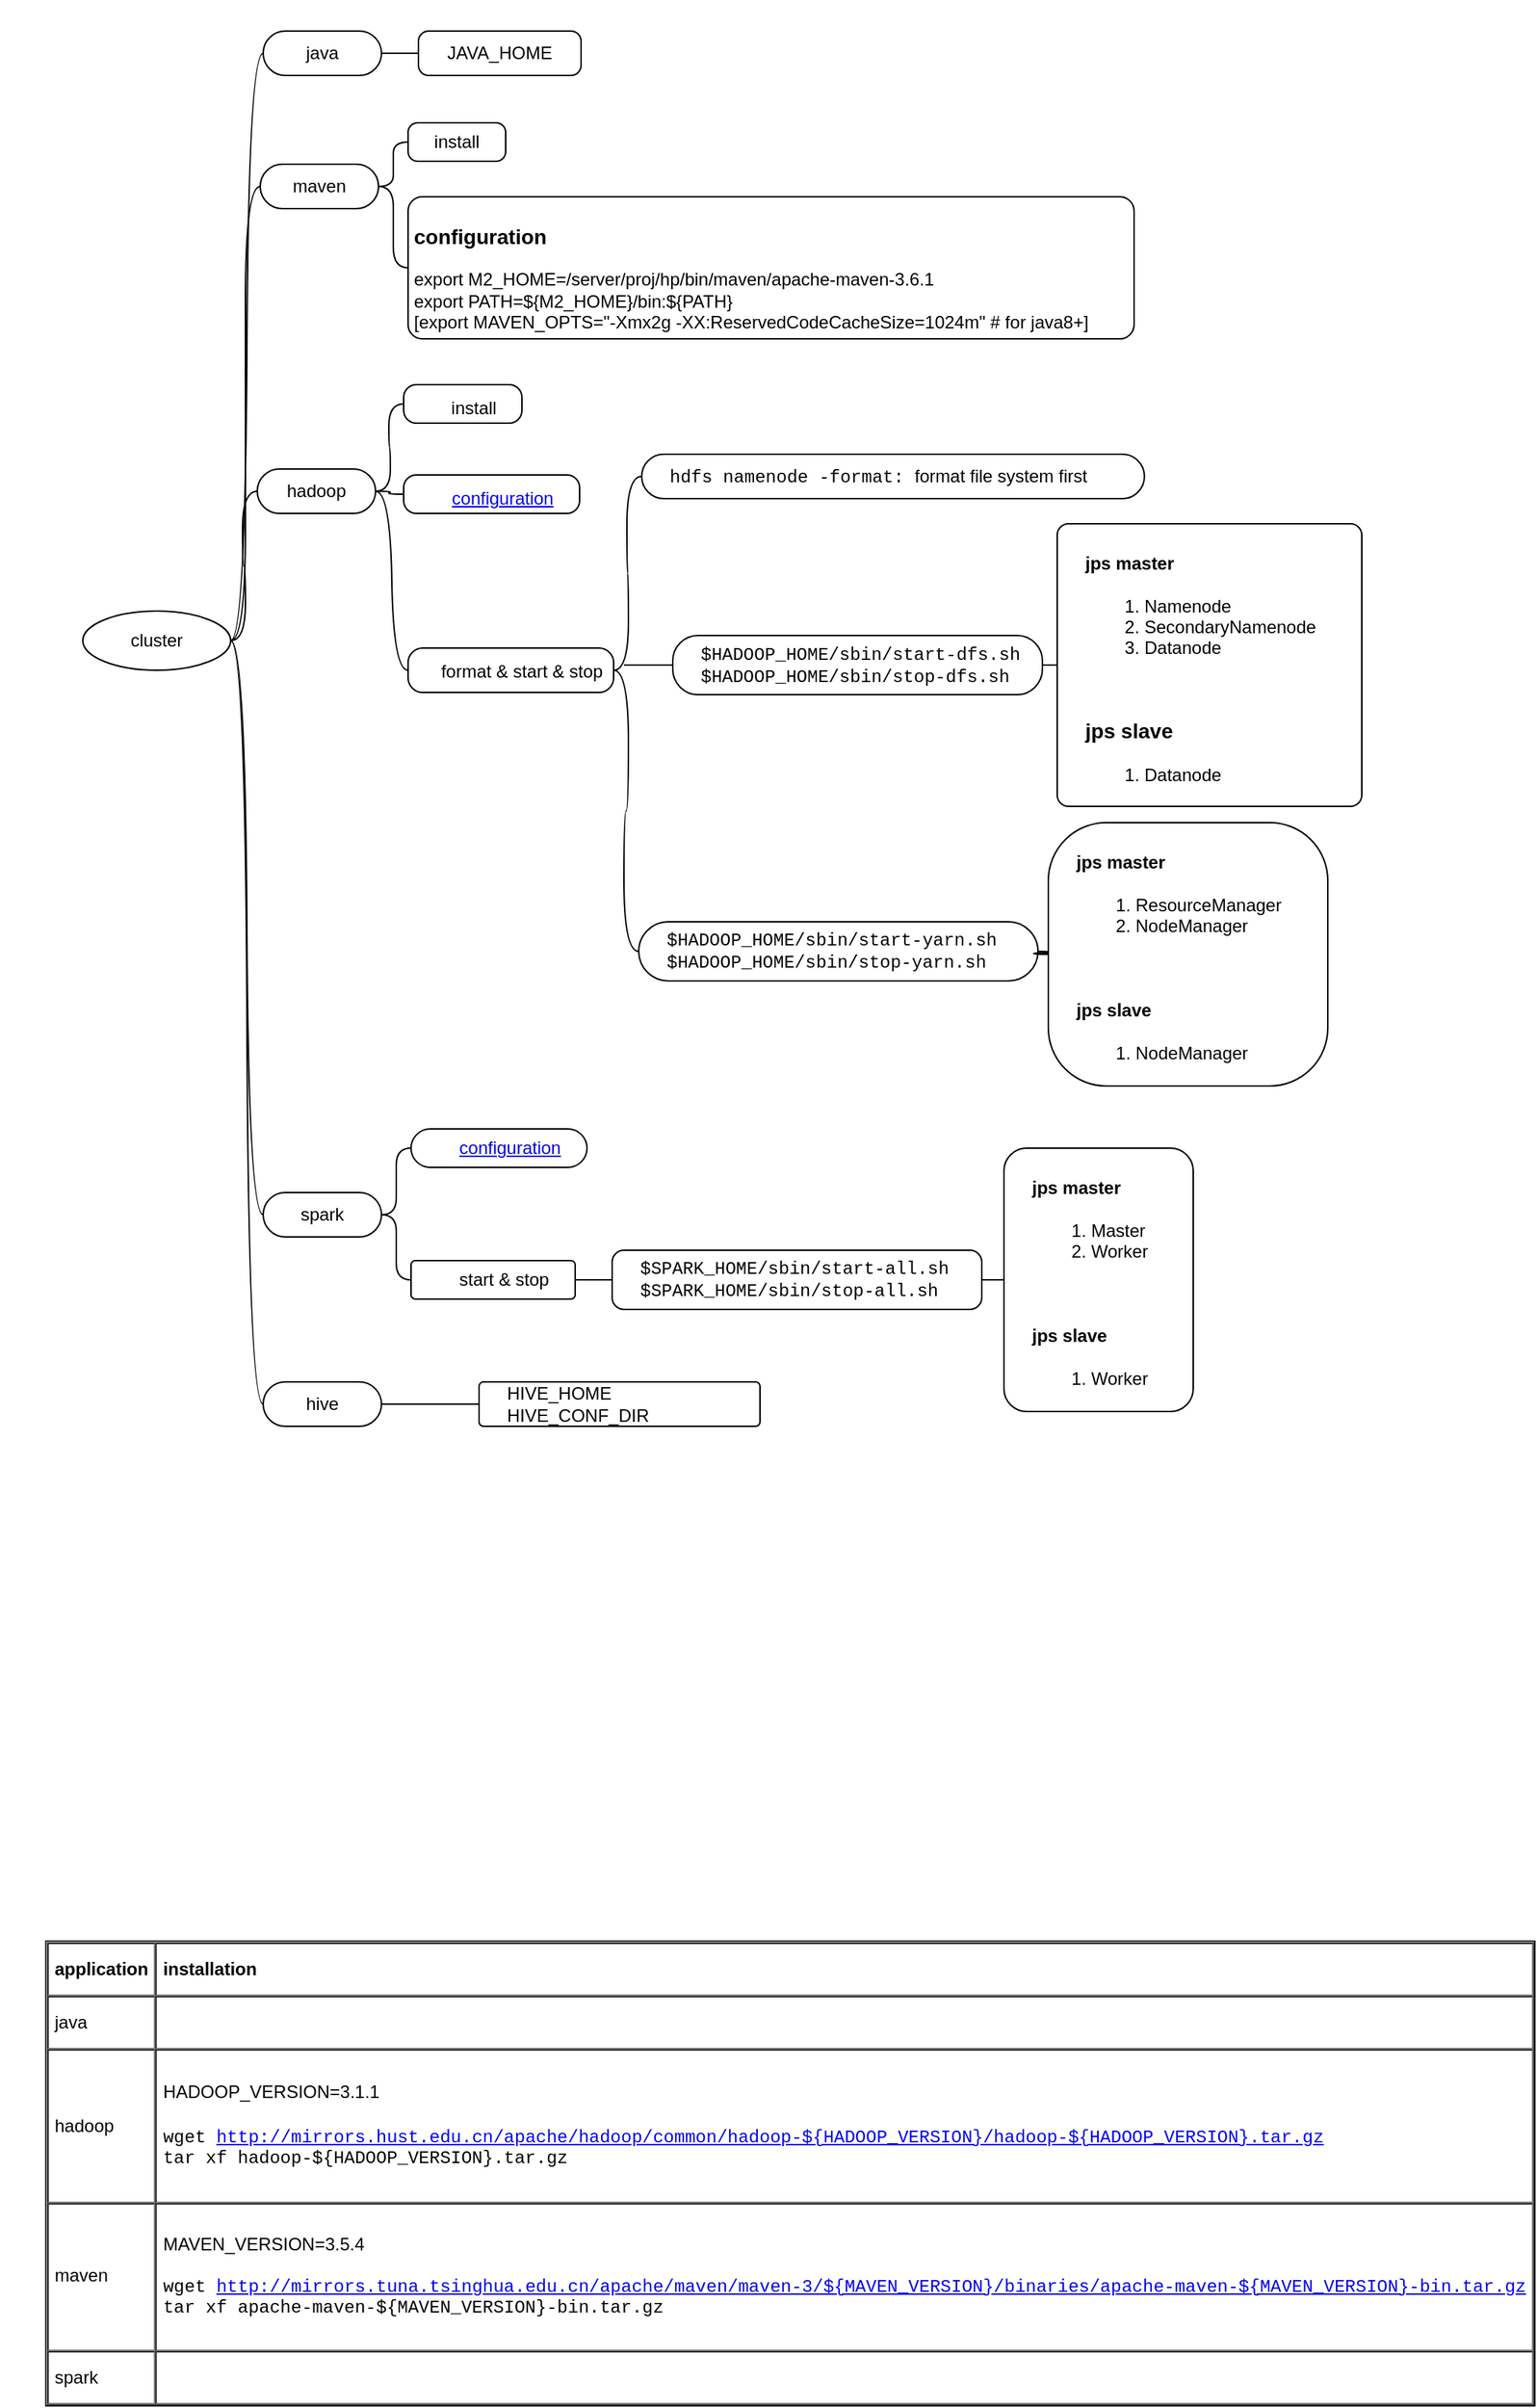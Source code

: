 <mxfile version="13.1.3" pages="4">
    <diagram id="FLPFpf0fDZkSOcCbkyvu" name="deploy">
        <mxGraphModel dx="1093" dy="480" grid="0" gridSize="10" guides="1" tooltips="1" connect="1" arrows="1" fold="1" page="1" pageScale="1" pageWidth="1169" pageHeight="1654" math="0" shadow="0">
            <root>
                <mxCell id="Sro-y_ONTGwIrrQq8ra5-0"/>
                <mxCell id="Sro-y_ONTGwIrrQq8ra5-1" parent="Sro-y_ONTGwIrrQq8ra5-0"/>
                <mxCell id="Sro-y_ONTGwIrrQq8ra5-2" value="" style="swimlane;html=1;startSize=20;horizontal=1;containerType=tree;rounded=1;shadow=0;glass=0;comic=0;fillColor=none;align=left;strokeColor=none;spacingLeft=16;fontFamily=Courier New;" parent="Sro-y_ONTGwIrrQq8ra5-1" vertex="1">
                    <mxGeometry x="17" y="11" width="986" height="1049" as="geometry"/>
                </mxCell>
                <mxCell id="Sro-y_ONTGwIrrQq8ra5-3" value="" style="edgeStyle=entityRelationEdgeStyle;startArrow=none;endArrow=none;segment=10;curved=1;exitX=1;exitY=0.5;exitDx=0;exitDy=0;" parent="Sro-y_ONTGwIrrQq8ra5-2" source="Sro-y_ONTGwIrrQq8ra5-7" target="Sro-y_ONTGwIrrQq8ra5-8" edge="1">
                    <mxGeometry relative="1" as="geometry">
                        <mxPoint x="153" y="457" as="sourcePoint"/>
                    </mxGeometry>
                </mxCell>
                <mxCell id="Sro-y_ONTGwIrrQq8ra5-7" value="cluster" style="ellipse;whiteSpace=wrap;html=1;align=center;container=1;recursiveResize=0;treeFolding=1;treeMoving=1;" parent="Sro-y_ONTGwIrrQq8ra5-2" vertex="1">
                    <mxGeometry x="56" y="413" width="100" height="40" as="geometry"/>
                </mxCell>
                <mxCell id="Sro-y_ONTGwIrrQq8ra5-8" value="hadoop" style="whiteSpace=wrap;html=1;rounded=1;arcSize=50;align=center;verticalAlign=middle;container=1;recursiveResize=0;strokeWidth=1;autosize=1;spacing=4;treeFolding=1;treeMoving=1;" parent="Sro-y_ONTGwIrrQq8ra5-2" vertex="1">
                    <mxGeometry x="174" y="317" width="80" height="30" as="geometry"/>
                </mxCell>
                <mxCell id="Sro-y_ONTGwIrrQq8ra5-21" value="" style="edgeStyle=entityRelationEdgeStyle;startArrow=none;endArrow=none;segment=10;curved=1;exitX=1;exitY=0.5;exitDx=0;exitDy=0;" parent="Sro-y_ONTGwIrrQq8ra5-2" source="Sro-y_ONTGwIrrQq8ra5-7" target="Sro-y_ONTGwIrrQq8ra5-22" edge="1">
                    <mxGeometry relative="1" as="geometry">
                        <mxPoint x="140" y="175" as="sourcePoint"/>
                    </mxGeometry>
                </mxCell>
                <mxCell id="Sro-y_ONTGwIrrQq8ra5-22" value="spark" style="whiteSpace=wrap;html=1;rounded=1;arcSize=50;align=center;verticalAlign=middle;container=1;recursiveResize=0;strokeWidth=1;autosize=1;spacing=4;treeFolding=1;treeMoving=1;" parent="Sro-y_ONTGwIrrQq8ra5-2" vertex="1">
                    <mxGeometry x="178" y="806" width="80" height="30" as="geometry"/>
                </mxCell>
                <mxCell id="Sro-y_ONTGwIrrQq8ra5-23" value="" style="edgeStyle=entityRelationEdgeStyle;startArrow=none;endArrow=none;segment=10;curved=1;" parent="Sro-y_ONTGwIrrQq8ra5-2" source="Sro-y_ONTGwIrrQq8ra5-22" target="Sro-y_ONTGwIrrQq8ra5-46" edge="1">
                    <mxGeometry relative="1" as="geometry">
                        <mxPoint x="158" y="693" as="sourcePoint"/>
                    </mxGeometry>
                </mxCell>
                <mxCell id="Sro-y_ONTGwIrrQq8ra5-24" value="$SPARK_HOME/sbin/start-all.sh&lt;br&gt;$SPARK_HOME/sbin/stop-all.sh" style="whiteSpace=wrap;html=1;rounded=1;arcSize=20;align=left;verticalAlign=middle;container=1;recursiveResize=0;strokeWidth=1;autosize=1;spacing=4;treeFolding=1;treeMoving=1;spacingLeft=15;fontFamily=Courier New;" parent="Sro-y_ONTGwIrrQq8ra5-2" vertex="1">
                    <mxGeometry x="414" y="845" width="250" height="40" as="geometry"/>
                </mxCell>
                <mxCell id="Sro-y_ONTGwIrrQq8ra5-25" value="" style="edgeStyle=entityRelationEdgeStyle;startArrow=none;endArrow=none;segment=10;curved=1;" parent="Sro-y_ONTGwIrrQq8ra5-2" source="Sro-y_ONTGwIrrQq8ra5-7" target="Sro-y_ONTGwIrrQq8ra5-26" edge="1">
                    <mxGeometry relative="1" as="geometry">
                        <mxPoint x="150" y="170" as="sourcePoint"/>
                    </mxGeometry>
                </mxCell>
                <mxCell id="Sro-y_ONTGwIrrQq8ra5-26" value="java" style="whiteSpace=wrap;html=1;rounded=1;arcSize=50;align=center;verticalAlign=middle;container=1;recursiveResize=0;strokeWidth=1;autosize=1;spacing=4;treeFolding=1;treeMoving=1;" parent="Sro-y_ONTGwIrrQq8ra5-2" vertex="1">
                    <mxGeometry x="178" y="21" width="80" height="30" as="geometry"/>
                </mxCell>
                <mxCell id="Sro-y_ONTGwIrrQq8ra5-41" value="" style="edgeStyle=entityRelationEdgeStyle;startArrow=none;endArrow=none;segment=10;curved=1;" parent="Sro-y_ONTGwIrrQq8ra5-2" source="Sro-y_ONTGwIrrQq8ra5-8" target="Sro-y_ONTGwIrrQq8ra5-44" edge="1">
                    <mxGeometry relative="1" as="geometry">
                        <mxPoint x="153" y="397" as="sourcePoint"/>
                    </mxGeometry>
                </mxCell>
                <mxCell id="Sro-y_ONTGwIrrQq8ra5-42" value="&lt;span style=&quot;font-size: 12px&quot;&gt;$HADOOP_HOME/sbin/start-dfs.sh&lt;/span&gt;&lt;br style=&quot;font-size: 12px&quot;&gt;&lt;span style=&quot;font-size: 12px&quot;&gt;$HADOOP_HOME/sbin/stop-dfs.sh&lt;/span&gt;&lt;span style=&quot;font-size: 12px&quot;&gt;&lt;br&gt;&lt;/span&gt;" style="whiteSpace=wrap;html=1;rounded=1;arcSize=43;align=left;verticalAlign=middle;container=1;recursiveResize=0;strokeWidth=1;autosize=1;spacing=4;treeFolding=1;treeMoving=1;fontSize=12;spacingLeft=15;fontFamily=Courier New;" parent="Sro-y_ONTGwIrrQq8ra5-2" vertex="1">
                    <mxGeometry x="455" y="429.5" width="250" height="40" as="geometry"/>
                </mxCell>
                <mxCell id="Sro-y_ONTGwIrrQq8ra5-43" value="" style="edgeStyle=entityRelationEdgeStyle;startArrow=none;endArrow=none;segment=10;curved=1;" parent="Sro-y_ONTGwIrrQq8ra5-2" target="Sro-y_ONTGwIrrQq8ra5-42" edge="1">
                    <mxGeometry relative="1" as="geometry">
                        <mxPoint x="422" y="449.5" as="sourcePoint"/>
                    </mxGeometry>
                </mxCell>
                <UserObject label="&lt;div&gt;format &amp;amp; start &amp;amp; stop&lt;/div&gt;" id="Sro-y_ONTGwIrrQq8ra5-44">
                    <mxCell style="whiteSpace=wrap;html=1;rounded=1;arcSize=33;align=center;verticalAlign=top;container=1;recursiveResize=0;strokeWidth=1;autosize=1;spacing=4;treeFolding=1;treeMoving=1;spacingLeft=15;" parent="Sro-y_ONTGwIrrQq8ra5-2" vertex="1">
                        <mxGeometry x="276" y="438" width="139" height="30" as="geometry"/>
                    </mxCell>
                </UserObject>
                <mxCell id="Sro-y_ONTGwIrrQq8ra5-45" value="" style="edgeStyle=entityRelationEdgeStyle;startArrow=none;endArrow=none;segment=10;curved=1;exitX=1;exitY=0.5;exitDx=0;exitDy=0;" parent="Sro-y_ONTGwIrrQq8ra5-2" source="Sro-y_ONTGwIrrQq8ra5-46" target="Sro-y_ONTGwIrrQq8ra5-24" edge="1">
                    <mxGeometry relative="1" as="geometry">
                        <mxPoint x="498" y="828" as="sourcePoint"/>
                    </mxGeometry>
                </mxCell>
                <mxCell id="Sro-y_ONTGwIrrQq8ra5-46" value="start &amp;amp; stop" style="whiteSpace=wrap;html=1;rounded=1;arcSize=11;align=center;verticalAlign=middle;container=1;recursiveResize=0;strokeWidth=1;autosize=1;spacing=4;treeFolding=1;treeMoving=1;spacingLeft=15;" parent="Sro-y_ONTGwIrrQq8ra5-2" vertex="1">
                    <mxGeometry x="278" y="852" width="111" height="26" as="geometry"/>
                </mxCell>
                <mxCell id="Sro-y_ONTGwIrrQq8ra5-47" value="" style="edgeStyle=entityRelationEdgeStyle;startArrow=none;endArrow=none;segment=10;curved=1;exitX=1;exitY=0.5;exitDx=0;exitDy=0;" parent="Sro-y_ONTGwIrrQq8ra5-2" source="Sro-y_ONTGwIrrQq8ra5-7" target="Sro-y_ONTGwIrrQq8ra5-48" edge="1">
                    <mxGeometry relative="1" as="geometry">
                        <mxPoint x="140" y="175" as="sourcePoint"/>
                    </mxGeometry>
                </mxCell>
                <mxCell id="Sro-y_ONTGwIrrQq8ra5-48" value="hive" style="whiteSpace=wrap;html=1;rounded=1;arcSize=50;align=center;verticalAlign=middle;container=1;recursiveResize=0;strokeWidth=1;autosize=1;spacing=4;treeFolding=1;treeMoving=1;" parent="Sro-y_ONTGwIrrQq8ra5-2" vertex="1">
                    <mxGeometry x="178" y="934" width="80" height="30" as="geometry"/>
                </mxCell>
                <mxCell id="Sro-y_ONTGwIrrQq8ra5-49" value="" style="edgeStyle=entityRelationEdgeStyle;startArrow=none;endArrow=none;segment=10;curved=1;entryX=0;entryY=0.5;entryDx=0;entryDy=0;" parent="Sro-y_ONTGwIrrQq8ra5-2" source="Sro-y_ONTGwIrrQq8ra5-48" target="Sro-y_ONTGwIrrQq8ra5-50" edge="1">
                    <mxGeometry relative="1" as="geometry">
                        <mxPoint x="260" y="914" as="sourcePoint"/>
                        <mxPoint x="280" y="914" as="targetPoint"/>
                    </mxGeometry>
                </mxCell>
                <mxCell id="Sro-y_ONTGwIrrQq8ra5-50" value="HIVE_HOME&lt;br&gt;HIVE_CONF_DIR" style="whiteSpace=wrap;html=1;rounded=1;arcSize=10;align=left;verticalAlign=middle;container=1;recursiveResize=0;strokeWidth=1;autosize=1;spacing=4;treeFolding=1;treeMoving=1;spacingLeft=15;" parent="Sro-y_ONTGwIrrQq8ra5-2" vertex="1">
                    <mxGeometry x="324" y="934" width="190" height="30" as="geometry"/>
                </mxCell>
                <mxCell id="tE6yXry5JkGGAP22-kF5-0" value="" style="edgeStyle=entityRelationEdgeStyle;startArrow=none;endArrow=none;segment=10;curved=1;" parent="Sro-y_ONTGwIrrQq8ra5-2" source="Sro-y_ONTGwIrrQq8ra5-44" target="tE6yXry5JkGGAP22-kF5-1" edge="1">
                    <mxGeometry relative="1" as="geometry">
                        <mxPoint x="523" y="474.5" as="sourcePoint"/>
                    </mxGeometry>
                </mxCell>
                <mxCell id="tE6yXry5JkGGAP22-kF5-1" value="$HADOOP_HOME/sbin/start-yarn.sh&lt;br&gt;$HADOOP_HOME/sbin/stop-yarn.sh&lt;span style=&quot;font-size: 12px&quot;&gt;&lt;br&gt;&lt;/span&gt;" style="whiteSpace=wrap;html=1;rounded=1;arcSize=50;align=left;verticalAlign=middle;container=1;recursiveResize=0;strokeWidth=1;autosize=1;spacing=4;treeFolding=1;treeMoving=1;fontSize=12;spacingLeft=15;fontFamily=Courier New;" parent="Sro-y_ONTGwIrrQq8ra5-2" vertex="1">
                    <mxGeometry x="432" y="623" width="270" height="40" as="geometry"/>
                </mxCell>
                <mxCell id="tE6yXry5JkGGAP22-kF5-2" value="" style="edgeStyle=entityRelationEdgeStyle;startArrow=none;endArrow=none;segment=10;curved=1;" parent="Sro-y_ONTGwIrrQq8ra5-2" source="Sro-y_ONTGwIrrQq8ra5-42" target="tE6yXry5JkGGAP22-kF5-3" edge="1">
                    <mxGeometry relative="1" as="geometry">
                        <mxPoint x="523" y="519.5" as="sourcePoint"/>
                    </mxGeometry>
                </mxCell>
                <mxCell id="tE6yXry5JkGGAP22-kF5-3" value="&lt;h3&gt;&lt;span style=&quot;font-size: 12px&quot;&gt;jps master&lt;/span&gt;&lt;/h3&gt;&lt;ol&gt;&lt;li&gt;&lt;span style=&quot;font-size: 12px&quot;&gt;Namenode&lt;/span&gt;&lt;/li&gt;&lt;li&gt;&lt;span style=&quot;font-size: 12px&quot;&gt;SecondaryNamenode&lt;/span&gt;&lt;/li&gt;&lt;li&gt;&lt;span style=&quot;font-size: 12px&quot;&gt;Datanode&lt;/span&gt;&lt;/li&gt;&lt;/ol&gt;&lt;span style=&quot;font-size: 12px&quot;&gt;&lt;br&gt;&lt;/span&gt;&lt;h3&gt;jps slave&lt;/h3&gt;&lt;ol&gt;&lt;li&gt;Datanode&lt;/li&gt;&lt;/ol&gt;" style="whiteSpace=wrap;html=1;rounded=1;arcSize=4;align=left;verticalAlign=middle;container=1;recursiveResize=0;strokeWidth=1;autosize=1;spacing=4;treeFolding=1;treeMoving=1;fontSize=12;spacingLeft=15;" parent="Sro-y_ONTGwIrrQq8ra5-2" vertex="1">
                    <mxGeometry x="715" y="354" width="206" height="191" as="geometry"/>
                </mxCell>
                <mxCell id="2-6tEZyYjRrjFNyBFMZI-2" value="" style="edgeStyle=entityRelationEdgeStyle;startArrow=none;endArrow=none;segment=10;curved=1;" parent="Sro-y_ONTGwIrrQq8ra5-2" source="tE6yXry5JkGGAP22-kF5-1" target="2-6tEZyYjRrjFNyBFMZI-3" edge="1">
                    <mxGeometry relative="1" as="geometry">
                        <mxPoint x="513" y="603.5" as="sourcePoint"/>
                    </mxGeometry>
                </mxCell>
                <mxCell id="2-6tEZyYjRrjFNyBFMZI-3" value="&lt;h3&gt;&lt;span style=&quot;font-size: 12px&quot;&gt;jps master&lt;/span&gt;&lt;/h3&gt;&lt;ol&gt;&lt;li&gt;&lt;span style=&quot;font-size: 12px&quot;&gt;ResourceManager&lt;/span&gt;&lt;/li&gt;&lt;li&gt;&lt;span style=&quot;font-size: 12px&quot;&gt;NodeManager&lt;/span&gt;&lt;/li&gt;&lt;/ol&gt;&lt;span style=&quot;font-size: 12px&quot;&gt;&lt;br&gt;&lt;/span&gt;&lt;h3&gt;&lt;span style=&quot;font-size: 12px&quot;&gt;jps slave&lt;/span&gt;&lt;/h3&gt;&lt;ol&gt;&lt;li&gt;&lt;span style=&quot;font-size: 12px&quot;&gt;NodeManager&lt;/span&gt;&lt;/li&gt;&lt;/ol&gt;" style="whiteSpace=wrap;html=1;rounded=1;arcSize=22;align=left;verticalAlign=middle;container=1;recursiveResize=0;strokeWidth=1;autosize=1;spacing=4;treeFolding=1;treeMoving=1;fontSize=12;spacingLeft=15;" parent="Sro-y_ONTGwIrrQq8ra5-2" vertex="1">
                    <mxGeometry x="709" y="556" width="189" height="178" as="geometry"/>
                </mxCell>
                <mxCell id="2-6tEZyYjRrjFNyBFMZI-4" value="" style="edgeStyle=entityRelationEdgeStyle;startArrow=none;endArrow=none;segment=10;curved=1;" parent="Sro-y_ONTGwIrrQq8ra5-2" source="Sro-y_ONTGwIrrQq8ra5-24" target="2-6tEZyYjRrjFNyBFMZI-5" edge="1">
                    <mxGeometry relative="1" as="geometry">
                        <mxPoint x="798" y="728" as="sourcePoint"/>
                    </mxGeometry>
                </mxCell>
                <mxCell id="2-6tEZyYjRrjFNyBFMZI-5" value="&lt;h3&gt;&lt;span style=&quot;font-size: 12px&quot;&gt;jps master&lt;/span&gt;&lt;/h3&gt;&lt;ol&gt;&lt;li&gt;&lt;span style=&quot;font-size: 12px&quot;&gt;Master&lt;/span&gt;&lt;/li&gt;&lt;li&gt;&lt;span style=&quot;font-size: 12px&quot;&gt;Worker&lt;/span&gt;&lt;/li&gt;&lt;/ol&gt;&lt;span style=&quot;font-size: 12px&quot;&gt;&lt;br&gt;&lt;/span&gt;&lt;h3&gt;&lt;span style=&quot;font-size: 12px&quot;&gt;jps slave&lt;/span&gt;&lt;/h3&gt;&lt;ol&gt;&lt;li&gt;&lt;span style=&quot;font-size: 12px&quot;&gt;Worker&lt;/span&gt;&lt;/li&gt;&lt;/ol&gt;" style="whiteSpace=wrap;html=1;rounded=1;arcSize=12;align=left;verticalAlign=middle;container=1;recursiveResize=0;strokeWidth=1;autosize=1;spacing=4;treeFolding=1;treeMoving=1;fontSize=12;spacingLeft=15;" parent="Sro-y_ONTGwIrrQq8ra5-2" vertex="1">
                    <mxGeometry x="679" y="776" width="128" height="178" as="geometry"/>
                </mxCell>
                <mxCell id="jwYErbquFFIPtAXDk_Sp-5" value="" style="edgeStyle=entityRelationEdgeStyle;startArrow=none;endArrow=none;segment=10;curved=1;entryX=0;entryY=0.5;entryDx=0;entryDy=0;exitX=1;exitY=0.5;exitDx=0;exitDy=0;" parent="Sro-y_ONTGwIrrQq8ra5-2" source="Sro-y_ONTGwIrrQq8ra5-44" target="jwYErbquFFIPtAXDk_Sp-6" edge="1">
                    <mxGeometry relative="1" as="geometry">
                        <mxPoint x="422" y="449.5" as="sourcePoint"/>
                        <mxPoint x="440" y="366" as="targetPoint"/>
                    </mxGeometry>
                </mxCell>
                <mxCell id="jwYErbquFFIPtAXDk_Sp-6" value="hdfs namenode -format: &lt;font face=&quot;Helvetica&quot;&gt;format file system first&lt;/font&gt;&lt;span style=&quot;font-size: 12px&quot;&gt;&lt;br&gt;&lt;/span&gt;" style="whiteSpace=wrap;html=1;rounded=1;arcSize=50;align=left;verticalAlign=middle;container=1;recursiveResize=0;strokeWidth=1;autosize=1;spacing=4;treeFolding=1;treeMoving=1;fontSize=12;spacingLeft=15;fontFamily=Courier New;" parent="Sro-y_ONTGwIrrQq8ra5-2" vertex="1">
                    <mxGeometry x="434" y="307" width="340" height="30" as="geometry"/>
                </mxCell>
                <mxCell id="PmcxF-u2VzMOZI920yMn-4" value="" style="edgeStyle=entityRelationEdgeStyle;startArrow=none;endArrow=none;segment=10;curved=1;" parent="Sro-y_ONTGwIrrQq8ra5-2" source="Sro-y_ONTGwIrrQq8ra5-8" target="PmcxF-u2VzMOZI920yMn-5" edge="1">
                    <mxGeometry relative="1" as="geometry">
                        <mxPoint x="303" y="449.5" as="sourcePoint"/>
                    </mxGeometry>
                </mxCell>
                <mxCell id="PmcxF-u2VzMOZI920yMn-5" value="&lt;div&gt;&lt;span&gt;install&lt;/span&gt;&lt;/div&gt;" style="whiteSpace=wrap;html=1;rounded=1;arcSize=33;align=center;verticalAlign=top;container=1;recursiveResize=0;strokeWidth=1;autosize=1;spacing=4;treeFolding=1;treeMoving=1;spacingLeft=15;" parent="Sro-y_ONTGwIrrQq8ra5-2" vertex="1">
                    <mxGeometry x="273" y="260" width="80" height="26" as="geometry"/>
                </mxCell>
                <mxCell id="0" value="" style="edgeStyle=entityRelationEdgeStyle;startArrow=none;endArrow=none;segment=10;curved=1;" parent="Sro-y_ONTGwIrrQq8ra5-2" source="Sro-y_ONTGwIrrQq8ra5-26" target="1" edge="1">
                    <mxGeometry relative="1" as="geometry">
                        <mxPoint x="200" y="380" as="sourcePoint"/>
                    </mxGeometry>
                </mxCell>
                <mxCell id="1" value="JAVA_HOME" style="whiteSpace=wrap;html=1;rounded=1;arcSize=23;align=center;verticalAlign=middle;container=1;recursiveResize=0;strokeWidth=1;autosize=1;spacing=4;treeFolding=1;treeMoving=1;" parent="Sro-y_ONTGwIrrQq8ra5-2" vertex="1">
                    <mxGeometry x="283" y="21" width="110" height="30" as="geometry"/>
                </mxCell>
                <mxCell id="CP8ZkzfcKx1SgdETgGFV-1" value="" style="edgeStyle=entityRelationEdgeStyle;startArrow=none;endArrow=none;segment=10;curved=1;" edge="1" target="CP8ZkzfcKx1SgdETgGFV-2" source="Sro-y_ONTGwIrrQq8ra5-8" parent="Sro-y_ONTGwIrrQq8ra5-2">
                    <mxGeometry relative="1" as="geometry">
                        <mxPoint x="303" y="252" as="sourcePoint"/>
                    </mxGeometry>
                </mxCell>
                <UserObject label="&lt;div&gt;&lt;a href=&quot;data:page/id,-WEoZyiqvBqUpz0TT_SZ&quot;&gt;configuration&lt;/a&gt;&lt;/div&gt;" id="CP8ZkzfcKx1SgdETgGFV-2">
                    <mxCell style="whiteSpace=wrap;html=1;rounded=1;arcSize=33;align=center;verticalAlign=top;container=1;recursiveResize=0;strokeWidth=1;autosize=1;spacing=4;treeFolding=1;treeMoving=1;spacingLeft=15;" vertex="1" parent="Sro-y_ONTGwIrrQq8ra5-2">
                        <mxGeometry x="273" y="321" width="119" height="26" as="geometry"/>
                    </mxCell>
                </UserObject>
                <mxCell id="j7NnDShUPY8Gism7366T-3" value="" style="edgeStyle=entityRelationEdgeStyle;startArrow=none;endArrow=none;segment=10;curved=1;" edge="1" target="j7NnDShUPY8Gism7366T-4" source="Sro-y_ONTGwIrrQq8ra5-22" parent="Sro-y_ONTGwIrrQq8ra5-2">
                    <mxGeometry relative="1" as="geometry">
                        <mxPoint x="275" y="839" as="sourcePoint"/>
                    </mxGeometry>
                </mxCell>
                <mxCell id="j7NnDShUPY8Gism7366T-4" value="&lt;div&gt;&lt;a href=&quot;data:page/id,1RoVEH6-U07JBPiQCIpj&quot;&gt;configuration&lt;/a&gt;&lt;/div&gt;" style="whiteSpace=wrap;html=1;rounded=1;arcSize=50;align=center;verticalAlign=middle;container=1;recursiveResize=0;strokeWidth=1;autosize=1;spacing=4;treeFolding=1;treeMoving=1;spacingLeft=15;" vertex="1" parent="Sro-y_ONTGwIrrQq8ra5-2">
                    <mxGeometry x="278" y="763" width="119" height="26" as="geometry"/>
                </mxCell>
                <mxCell id="WFXvAkDN1zv_njqiZQ5y-3" value="maven" style="whiteSpace=wrap;html=1;rounded=1;arcSize=50;align=center;verticalAlign=middle;container=1;recursiveResize=0;strokeWidth=1;autosize=1;spacing=4;treeFolding=1;treeMoving=1;" parent="Sro-y_ONTGwIrrQq8ra5-2" vertex="1">
                    <mxGeometry x="176" y="111" width="80" height="30" as="geometry"/>
                </mxCell>
                <mxCell id="WFXvAkDN1zv_njqiZQ5y-4" value="" style="edgeStyle=entityRelationEdgeStyle;startArrow=none;endArrow=none;segment=10;curved=1;exitX=1;exitY=0.5;exitDx=0;exitDy=0;" parent="Sro-y_ONTGwIrrQq8ra5-2" source="WFXvAkDN1zv_njqiZQ5y-3" target="WFXvAkDN1zv_njqiZQ5y-5" edge="1">
                    <mxGeometry relative="1" as="geometry">
                        <mxPoint x="206" y="111" as="sourcePoint"/>
                    </mxGeometry>
                </mxCell>
                <mxCell id="WFXvAkDN1zv_njqiZQ5y-5" value="&lt;h3&gt;configuration&lt;/h3&gt;&lt;div&gt;export M2_HOME=/server/proj/hp/bin/maven/apache-maven-3.6.1&lt;/div&gt;&lt;div&gt;export PATH=${M2_HOME}/bin:${PATH}&lt;/div&gt;&lt;div&gt;[export MAVEN_OPTS=&quot;-Xmx2g -XX:ReservedCodeCacheSize=1024m&quot; # for java8+]&lt;/div&gt;" style="whiteSpace=wrap;html=1;rounded=1;arcSize=10;align=left;verticalAlign=middle;container=1;recursiveResize=0;strokeWidth=1;autosize=1;spacing=4;treeFolding=1;treeMoving=1;" parent="Sro-y_ONTGwIrrQq8ra5-2" vertex="1">
                    <mxGeometry x="276" y="133" width="491" height="96" as="geometry"/>
                </mxCell>
                <mxCell id="j7NnDShUPY8Gism7366T-5" value="" style="edgeStyle=entityRelationEdgeStyle;startArrow=none;endArrow=none;segment=10;curved=1;exitX=1;exitY=0.5;exitDx=0;exitDy=0;" edge="1" target="j7NnDShUPY8Gism7366T-6" source="WFXvAkDN1zv_njqiZQ5y-3" parent="Sro-y_ONTGwIrrQq8ra5-2">
                    <mxGeometry relative="1" as="geometry">
                        <mxPoint x="273" y="157" as="sourcePoint"/>
                    </mxGeometry>
                </mxCell>
                <mxCell id="j7NnDShUPY8Gism7366T-6" value="install" style="whiteSpace=wrap;html=1;rounded=1;arcSize=25;align=center;verticalAlign=middle;container=1;recursiveResize=0;strokeWidth=1;autosize=1;spacing=4;treeFolding=1;treeMoving=1;" vertex="1" parent="Sro-y_ONTGwIrrQq8ra5-2">
                    <mxGeometry x="276" y="83" width="66" height="26" as="geometry"/>
                </mxCell>
                <mxCell id="WFXvAkDN1zv_njqiZQ5y-2" value="" style="edgeStyle=entityRelationEdgeStyle;startArrow=none;endArrow=none;segment=10;curved=1;exitX=1;exitY=0.5;exitDx=0;exitDy=0;" parent="Sro-y_ONTGwIrrQq8ra5-2" source="Sro-y_ONTGwIrrQq8ra5-7" target="WFXvAkDN1zv_njqiZQ5y-3" edge="1">
                    <mxGeometry relative="1" as="geometry">
                        <mxPoint x="200" y="380" as="sourcePoint"/>
                    </mxGeometry>
                </mxCell>
                <mxCell id="j7NnDShUPY8Gism7366T-1" value="&lt;table cellpadding=&quot;4&quot; cellspacing=&quot;0&quot; border=&quot;1&quot; style=&quot;font-size: 1em ; width: 100% ; height: 100%&quot;&gt;&lt;tbody&gt;&lt;tr&gt;&lt;th&gt;application&lt;/th&gt;&lt;th&gt;installation&lt;/th&gt;&lt;/tr&gt;&lt;tr&gt;&lt;td&gt;java&lt;/td&gt;&lt;td&gt;&lt;/td&gt;&lt;/tr&gt;&lt;tr&gt;&lt;td&gt;hadoop&lt;/td&gt;&lt;td&gt;&lt;div style=&quot;font-family: &amp;#34;courier new&amp;#34;&quot;&gt;&lt;span style=&quot;font-family: &amp;#34;helvetica&amp;#34; ; text-align: center&quot;&gt;HADOOP_VERSION=3.1.1&lt;/span&gt;&lt;br&gt;&lt;/div&gt;&lt;div style=&quot;font-family: &amp;#34;courier new&amp;#34;&quot;&gt;&lt;span style=&quot;font-family: &amp;#34;helvetica&amp;#34; ; text-align: center&quot;&gt;&lt;br&gt;&lt;/span&gt;&lt;/div&gt;&lt;div style=&quot;font-family: &amp;#34;courier new&amp;#34;&quot;&gt;wget&amp;nbsp;&lt;a href=&quot;http://mirrors.hust.edu.cn/apache/hadoop/common/hadoop-$%7BHADOOP_VERSION%7D/hadoop-$%7BHADOOP_VERSION%7D.tar.gz&quot;&gt;http://mirrors.hust.edu.cn/apache/hadoop/common/hadoop-${HADOOP_VERSION}/hadoop-${HADOOP_VERSION}.tar.gz&lt;/a&gt;&lt;/div&gt;&lt;div style=&quot;font-family: &amp;#34;courier new&amp;#34;&quot;&gt;tar xf hadoop-${HADOOP_VERSION}.tar.gz&lt;/div&gt;&lt;/td&gt;&lt;/tr&gt;&lt;tr&gt;&lt;td&gt;maven&lt;/td&gt;&lt;td&gt;&lt;span style=&quot;text-align: center&quot;&gt;MAVEN_VERSION=3.5.4&lt;br&gt;&lt;/span&gt;&lt;br&gt;&lt;div style=&quot;font-family: &amp;#34;courier new&amp;#34;&quot;&gt;wget&amp;nbsp;&lt;a href=&quot;http://mirrors.tuna.tsinghua.edu.cn/apache/maven/maven-3/$%7BMAVEN_VERSION%7D/binaries/apache-maven-$%7BMAVEN_VERSION%7D-bin.tar.gz&quot;&gt;http://mirrors.tuna.tsinghua.edu.cn/apache/maven/maven-3/${MAVEN_VERSION}/binaries/apache-maven-${MAVEN_VERSION}-bin.tar.gz&lt;/a&gt;&lt;/div&gt;&lt;div style=&quot;font-family: &amp;#34;courier new&amp;#34;&quot;&gt;tar xf apache-maven-${MAVEN_VERSION}-bin.tar.gz&lt;/div&gt;&lt;/td&gt;&lt;/tr&gt;&lt;tr&gt;&lt;td&gt;spark&lt;/td&gt;&lt;td&gt;&lt;br&gt;&lt;/td&gt;&lt;/tr&gt;&lt;/tbody&gt;&lt;/table&gt; " style="verticalAlign=top;align=left;overflow=fill;fontSize=12;fontFamily=Helvetica;html=1;fillColor=none;" vertex="1" parent="Sro-y_ONTGwIrrQq8ra5-1">
                    <mxGeometry x="48" y="1323" width="1007" height="314" as="geometry"/>
                </mxCell>
            </root>
        </mxGraphModel>
    </diagram>
    <diagram id="-WEoZyiqvBqUpz0TT_SZ" name="hadoop">
        <mxGraphModel dx="1920" dy="480" grid="0" gridSize="10" guides="1" tooltips="1" connect="1" arrows="1" fold="1" page="1" pageScale="1" pageWidth="827" pageHeight="1169" math="0" shadow="0">
            <root>
                <mxCell id="eWbBBnhURtFt8rfzeXO5-0"/>
                <mxCell id="eWbBBnhURtFt8rfzeXO5-1" parent="eWbBBnhURtFt8rfzeXO5-0"/>
                <mxCell id="eWbBBnhURtFt8rfzeXO5-2" value="" style="swimlane;html=1;startSize=20;horizontal=1;containerType=tree;fillColor=none;strokeColor=none;align=left;" vertex="1" parent="eWbBBnhURtFt8rfzeXO5-1">
                    <mxGeometry x="-820" y="12" width="806" height="413" as="geometry"/>
                </mxCell>
                <mxCell id="eWbBBnhURtFt8rfzeXO5-3" value="" style="edgeStyle=entityRelationEdgeStyle;startArrow=none;endArrow=none;segment=10;curved=1;" edge="1" parent="eWbBBnhURtFt8rfzeXO5-2" source="eWbBBnhURtFt8rfzeXO5-7" target="eWbBBnhURtFt8rfzeXO5-8">
                    <mxGeometry relative="1" as="geometry"/>
                </mxCell>
                <mxCell id="eWbBBnhURtFt8rfzeXO5-7" value="hadoop" style="ellipse;whiteSpace=wrap;html=1;align=center;treeFolding=1;treeMoving=1;newEdgeStyle={&quot;edgeStyle&quot;:&quot;entityRelationEdgeStyle&quot;,&quot;startArrow&quot;:&quot;none&quot;,&quot;endArrow&quot;:&quot;none&quot;,&quot;segment&quot;:10,&quot;curved&quot;:1};" vertex="1" parent="eWbBBnhURtFt8rfzeXO5-2">
                    <mxGeometry x="13" y="187" width="150" height="60" as="geometry"/>
                </mxCell>
                <mxCell id="eWbBBnhURtFt8rfzeXO5-8" value="$HADOOP_CONF_DIR/" style="whiteSpace=wrap;html=1;rounded=1;arcSize=30;align=center;verticalAlign=middle;strokeWidth=1;autosize=1;spacing=4;treeFolding=1;treeMoving=1;newEdgeStyle={&quot;edgeStyle&quot;:&quot;entityRelationEdgeStyle&quot;,&quot;startArrow&quot;:&quot;none&quot;,&quot;endArrow&quot;:&quot;none&quot;,&quot;segment&quot;:10,&quot;curved&quot;:1};" vertex="1" parent="eWbBBnhURtFt8rfzeXO5-2">
                    <mxGeometry x="182" y="68" width="170" height="30" as="geometry"/>
                </mxCell>
                <mxCell id="IIqG2fF5GgASPDbxT9bm-0" value="" style="edgeStyle=entityRelationEdgeStyle;startArrow=none;endArrow=none;segment=10;curved=1;" edge="1" target="IIqG2fF5GgASPDbxT9bm-1" source="eWbBBnhURtFt8rfzeXO5-8" parent="eWbBBnhURtFt8rfzeXO5-2">
                    <mxGeometry relative="1" as="geometry">
                        <mxPoint x="143" y="3" as="sourcePoint"/>
                    </mxGeometry>
                </mxCell>
                <mxCell id="IIqG2fF5GgASPDbxT9bm-1" value="&lt;ol&gt;&lt;li&gt;&lt;span style=&quot;text-align: center&quot;&gt;masters&amp;nbsp;- hosts from /etc/hosts&lt;/span&gt;&lt;br&gt;&lt;/li&gt;&lt;li&gt;&lt;span style=&quot;text-align: center&quot;&gt;workers ((slaves for 2.x))&amp;nbsp;- hosts from /etc/hosts&lt;br&gt;&lt;/span&gt;&lt;/li&gt;&lt;li&gt;core-site.xml&lt;/li&gt;&lt;li&gt;hdfs-site.xml&lt;/li&gt;&lt;li&gt;&lt;span style=&quot;text-align: center&quot;&gt;mapred-site.xml&lt;/span&gt;&lt;br&gt;&lt;/li&gt;&lt;li&gt;&lt;span style=&quot;text-align: center&quot;&gt;yarn-site.xml&lt;br&gt;&lt;/span&gt;&lt;/li&gt;&lt;li&gt;&lt;span style=&quot;text-align: center&quot;&gt;capacity-scheduler.xml - copy from original file&lt;br&gt;&lt;/span&gt;&lt;/li&gt;&lt;li&gt;&lt;span style=&quot;text-align: center&quot;&gt;log4j.properties&amp;nbsp;- copy from original file&lt;br&gt;&lt;/span&gt;&lt;/li&gt;&lt;/ol&gt;" style="whiteSpace=wrap;html=1;rounded=1;arcSize=6;align=left;verticalAlign=middle;strokeWidth=1;autosize=1;spacing=4;treeFolding=1;treeMoving=1;newEdgeStyle={&quot;edgeStyle&quot;:&quot;entityRelationEdgeStyle&quot;,&quot;startArrow&quot;:&quot;none&quot;,&quot;endArrow&quot;:&quot;none&quot;,&quot;segment&quot;:10,&quot;curved&quot;:1};" vertex="1" parent="eWbBBnhURtFt8rfzeXO5-2">
                    <mxGeometry x="377" y="9" width="328" height="148" as="geometry"/>
                </mxCell>
                <mxCell id="jLd-XOzGYIiJxBn72LBR-3" value="ENVIROMENT VARIABLE" style="whiteSpace=wrap;html=1;rounded=1;arcSize=30;align=center;verticalAlign=middle;strokeWidth=1;autosize=1;spacing=4;treeFolding=1;treeMoving=1;newEdgeStyle={&quot;edgeStyle&quot;:&quot;entityRelationEdgeStyle&quot;,&quot;startArrow&quot;:&quot;none&quot;,&quot;endArrow&quot;:&quot;none&quot;,&quot;segment&quot;:10,&quot;curved&quot;:1};" vertex="1" parent="eWbBBnhURtFt8rfzeXO5-2">
                    <mxGeometry x="187" y="204" width="176" height="26" as="geometry"/>
                </mxCell>
                <mxCell id="jLd-XOzGYIiJxBn72LBR-7" value="&lt;div&gt;&lt;ol&gt;&lt;li&gt;HADOOP_HOME&lt;/li&gt;&lt;li&gt;HADOOP_CONF_DIR&lt;/li&gt;&lt;li&gt;HADOOP_PID_DIR&lt;/li&gt;&lt;li&gt;HADOOP_LOG_DIR&lt;/li&gt;&lt;/ol&gt;&lt;/div&gt;&lt;div&gt;&lt;br style=&quot;background-color: rgb(248 , 249 , 250)&quot;&gt;&lt;/div&gt;" style="whiteSpace=wrap;html=1;rounded=1;arcSize=10;align=left;verticalAlign=middle;strokeWidth=1;autosize=1;spacing=4;treeFolding=1;treeMoving=1;newEdgeStyle={&quot;edgeStyle&quot;:&quot;entityRelationEdgeStyle&quot;,&quot;startArrow&quot;:&quot;none&quot;,&quot;endArrow&quot;:&quot;none&quot;,&quot;segment&quot;:10,&quot;curved&quot;:1};" vertex="1" parent="eWbBBnhURtFt8rfzeXO5-2">
                    <mxGeometry x="377" y="177.25" width="195" height="79.5" as="geometry"/>
                </mxCell>
                <mxCell id="jLd-XOzGYIiJxBn72LBR-2" value="" style="edgeStyle=entityRelationEdgeStyle;startArrow=none;endArrow=none;segment=10;curved=1;" edge="1" target="jLd-XOzGYIiJxBn72LBR-3" source="eWbBBnhURtFt8rfzeXO5-7" parent="eWbBBnhURtFt8rfzeXO5-2">
                    <mxGeometry relative="1" as="geometry">
                        <mxPoint x="196" y="285" as="sourcePoint"/>
                    </mxGeometry>
                </mxCell>
                <mxCell id="jLd-XOzGYIiJxBn72LBR-6" value="" style="edgeStyle=entityRelationEdgeStyle;startArrow=none;endArrow=none;segment=10;curved=1;exitX=1;exitY=0.5;exitDx=0;exitDy=0;" edge="1" target="jLd-XOzGYIiJxBn72LBR-7" source="jLd-XOzGYIiJxBn72LBR-3" parent="eWbBBnhURtFt8rfzeXO5-2">
                    <mxGeometry relative="1" as="geometry">
                        <mxPoint x="267" y="449" as="sourcePoint"/>
                    </mxGeometry>
                </mxCell>
                <mxCell id="bHoMIDGINV_B8YVuur2R-0" value="" style="edgeStyle=entityRelationEdgeStyle;startArrow=none;endArrow=none;segment=10;curved=1;" edge="1" target="bHoMIDGINV_B8YVuur2R-1" source="eWbBBnhURtFt8rfzeXO5-7" parent="eWbBBnhURtFt8rfzeXO5-2">
                    <mxGeometry relative="1" as="geometry">
                        <mxPoint x="-661" y="156" as="sourcePoint"/>
                    </mxGeometry>
                </mxCell>
                <mxCell id="bHoMIDGINV_B8YVuur2R-1" value="web" style="whiteSpace=wrap;html=1;rounded=1;arcSize=30;align=center;verticalAlign=middle;strokeWidth=1;autosize=1;spacing=4;treeFolding=1;treeMoving=1;newEdgeStyle={&quot;edgeStyle&quot;:&quot;entityRelationEdgeStyle&quot;,&quot;startArrow&quot;:&quot;none&quot;,&quot;endArrow&quot;:&quot;none&quot;,&quot;segment&quot;:10,&quot;curved&quot;:1};" vertex="1" parent="eWbBBnhURtFt8rfzeXO5-2">
                    <mxGeometry x="184" y="301" width="57" height="26" as="geometry"/>
                </mxCell>
                <mxCell id="bHoMIDGINV_B8YVuur2R-2" value="" style="edgeStyle=entityRelationEdgeStyle;startArrow=none;endArrow=none;segment=10;curved=1;" edge="1" target="bHoMIDGINV_B8YVuur2R-3" source="bHoMIDGINV_B8YVuur2R-1" parent="eWbBBnhURtFt8rfzeXO5-2">
                    <mxGeometry relative="1" as="geometry">
                        <mxPoint x="-657" y="229" as="sourcePoint"/>
                    </mxGeometry>
                </mxCell>
                <mxCell id="bHoMIDGINV_B8YVuur2R-3" value="&lt;ol&gt;&lt;li&gt;&lt;span&gt;hpmaser:9870 fo3 (&lt;/span&gt;hpmaster:50070 for 2.x)&lt;/li&gt;&lt;/ol&gt;" style="whiteSpace=wrap;html=1;rounded=1;arcSize=11;align=left;verticalAlign=middle;strokeWidth=1;autosize=1;spacing=4;treeFolding=1;treeMoving=1;newEdgeStyle={&quot;edgeStyle&quot;:&quot;entityRelationEdgeStyle&quot;,&quot;startArrow&quot;:&quot;none&quot;,&quot;endArrow&quot;:&quot;none&quot;,&quot;segment&quot;:10,&quot;curved&quot;:1};" vertex="1" parent="eWbBBnhURtFt8rfzeXO5-2">
                    <mxGeometry x="293" y="289" width="306" height="50" as="geometry"/>
                </mxCell>
                <mxCell id="6CwZz9edtbsfupQNtGP2-0" value="&lt;table cellpadding=&quot;4&quot; cellspacing=&quot;0&quot; border=&quot;1&quot; style=&quot;font-size: 1em ; width: 100% ; height: 100%&quot;&gt;&lt;tbody&gt;&lt;tr&gt;&lt;th&gt;configuration&lt;/th&gt;&lt;th&gt;content&lt;/th&gt;&lt;/tr&gt;&lt;tr&gt;&lt;td&gt;&lt;span style=&quot;text-align: center&quot;&gt;ENVIROMENT VARIABLE&lt;/span&gt;&lt;br&gt;&lt;/td&gt;&lt;td&gt;&lt;font face=&quot;Courier New&quot;&gt;export HADOOP_HOME=/server/proj/hp/bin/hadoop/hadoop-3.1.2&lt;br&gt;export HADOOP_CONF_DIR=/server/proj/hp/config/hadoop/3.1.2&lt;br&gt;export HADOOP_PID_DIR=/server/proj/hp/pid/hadoop&lt;br&gt;export HADOOP_LOG_DIR=/server/proj/hp/log/hadoop&lt;br&gt;export PATH=${HADOOP_HOME}/bin:${HADOOP_HOME}/sbin:${PATH}&lt;/font&gt;&lt;br&gt;&lt;/td&gt;&lt;/tr&gt;&lt;tr&gt;&lt;td&gt;&lt;span style=&quot;text-align: center&quot;&gt;masters&lt;/span&gt;&lt;/td&gt;&lt;td&gt;&lt;span style=&quot;font-family: &amp;#34;courier new&amp;#34; ; text-align: center&quot;&gt;hpmaster&lt;/span&gt;&lt;/td&gt;&lt;/tr&gt;&lt;tr&gt;&lt;td&gt;&lt;span style=&quot;text-align: center&quot;&gt;workers&amp;nbsp;&lt;/span&gt;&lt;span style=&quot;text-align: center&quot;&gt;(slaves for 2.x)&lt;/span&gt;&lt;/td&gt;&lt;td&gt;&lt;span style=&quot;font-family: &amp;#34;courier new&amp;#34; ; text-align: center&quot;&gt;hpmaster&lt;/span&gt;&lt;br style=&quot;font-family: &amp;#34;courier new&amp;#34; ; text-align: center&quot;&gt;&lt;span style=&quot;font-family: &amp;#34;courier new&amp;#34; ; text-align: center&quot;&gt;hpslave1&lt;/span&gt;&lt;br style=&quot;font-family: &amp;#34;courier new&amp;#34; ; text-align: center&quot;&gt;&lt;span style=&quot;font-family: &amp;#34;courier new&amp;#34; ; text-align: center&quot;&gt;hpslave2&lt;/span&gt;&lt;br style=&quot;font-family: &amp;#34;courier new&amp;#34; ; text-align: center&quot;&gt;&lt;span style=&quot;font-family: &amp;#34;courier new&amp;#34; ; text-align: center&quot;&gt;...&lt;/span&gt;&lt;/td&gt;&lt;/tr&gt;&lt;tr&gt;&lt;td&gt;&lt;span style=&quot;text-align: center&quot;&gt;core-site.xml&lt;/span&gt;&lt;br&gt;&lt;/td&gt;&lt;td&gt;&lt;div style=&quot;font-family: &amp;#34;courier new&amp;#34;&quot;&gt;fs.defaultFS:&amp;nbsp;hdfs://hpmaster:9000&lt;/div&gt;&lt;div style=&quot;font-family: &amp;#34;courier new&amp;#34;&quot;&gt;hadoop.tmp.dir:&amp;nbsp;/server/proj/hp/tmp/hadoop/tmp&lt;br&gt;&lt;/div&gt;&lt;div style=&quot;font-family: &amp;#34;courier new&amp;#34;&quot;&gt;&lt;br&gt;&lt;/div&gt;&lt;div style=&quot;font-family: &amp;#34;courier new&amp;#34;&quot;&gt;[hadoop.http.staticuser.user: hadoop_user]&lt;/div&gt;&lt;/td&gt;&lt;/tr&gt;&lt;tr&gt;&lt;td&gt;&lt;span style=&quot;text-align: center&quot;&gt;hdfs-site.xml&lt;/span&gt;&lt;br&gt;&lt;/td&gt;&lt;td&gt;&lt;br&gt;&lt;font face=&quot;Courier New&quot;&gt;dfs.namenode.name.dir:&amp;nbsp;file:///server/proj/hp/data/hadoop/name&lt;br&gt;dfs.datanode.data.dir:&amp;nbsp;file:///server/proj/hp/data/hadoop/data&lt;/font&gt;&lt;div&gt;&lt;font face=&quot;Courier New&quot;&gt;dfs.replication: 2&lt;/font&gt;&lt;/div&gt;&lt;/td&gt;&lt;/tr&gt;&lt;tr&gt;&lt;td&gt;&lt;span style=&quot;text-align: center&quot;&gt;mapred-site.xml&lt;/span&gt;&lt;br&gt;&lt;/td&gt;&lt;td&gt;&lt;br&gt;&lt;div style=&quot;font-family: &amp;#34;courier new&amp;#34;&quot;&gt;mapreduce.framework.name: yarn&lt;/div&gt;&lt;div style=&quot;font-family: &amp;#34;courier new&amp;#34;&quot;&gt;yarn.app.mapreduce.am.resource.mb: 2048&lt;br&gt;&lt;/div&gt;&lt;div style=&quot;font-family: &amp;#34;courier new&amp;#34;&quot;&gt;mapreduce.map.memory.mb: 1024&lt;br&gt;&lt;/div&gt;&lt;div style=&quot;font-family: &amp;#34;courier new&amp;#34;&quot;&gt;mapreduce.reduce.memory.mb: 1024&lt;br&gt;&lt;/div&gt;&lt;div style=&quot;font-family: &amp;#34;courier new&amp;#34;&quot;&gt;&lt;br&gt;&lt;/div&gt;&lt;div style=&quot;font-family: &amp;#34;courier new&amp;#34;&quot;&gt;[&lt;/div&gt;&lt;div style=&quot;font-family: &amp;#34;courier new&amp;#34;&quot;&gt;yarn.app.mapreduce.am.env: HADOOP_MAPRED_HOME=${HADOOP_HOME}&lt;/div&gt;&lt;div style=&quot;font-family: &amp;#34;courier new&amp;#34;&quot;&gt;mapreduce.map.env: HADOOP_MAPRED_HOME=${HADOOP_HOME}&lt;/div&gt;&lt;div style=&quot;font-family: &amp;#34;courier new&amp;#34;&quot;&gt;mapreduce.reduce.env: HADOOP_MAPRED_HOME=${HADOOP_HOME}&lt;/div&gt;&lt;div style=&quot;font-family: &amp;#34;courier new&amp;#34;&quot;&gt;]&lt;/div&gt;&lt;/td&gt;&lt;/tr&gt;&lt;tr&gt;&lt;td&gt;&lt;span style=&quot;text-align: center&quot;&gt;yarn-site.xml&lt;/span&gt;&lt;br&gt;&lt;/td&gt;&lt;td&gt;&lt;br&gt;&lt;div style=&quot;font-family: &amp;#34;courier new&amp;#34;&quot;&gt;yarn.nodemanager.aux-services:&amp;nbsp;mapreduce_shuffle&lt;br&gt;&lt;/div&gt;&lt;div style=&quot;font-family: &amp;#34;courier new&amp;#34;&quot;&gt;yarn.resourcemanager.hostname: hpmaster&lt;/div&gt;&lt;div style=&quot;font-family: &amp;#34;courier new&amp;#34;&quot;&gt;yarn.nodemanager.resource.memory-mb: 6144&lt;br&gt;&lt;/div&gt;&lt;div style=&quot;font-family: &amp;#34;courier new&amp;#34;&quot;&gt;yarn.scheduler.maximum-allocation-mb: 6144&lt;br&gt;&lt;/div&gt;&lt;div style=&quot;font-family: &amp;#34;courier new&amp;#34;&quot;&gt;yarn.scheduler.minimum-allocation-mb: 512&lt;br&gt;&lt;/div&gt;&lt;div style=&quot;font-family: &amp;#34;courier new&amp;#34;&quot;&gt;&lt;br&gt;&lt;/div&gt;&lt;div style=&quot;font-family: &amp;#34;courier new&amp;#34;&quot;&gt;[&lt;/div&gt;&lt;div style=&quot;font-family: &amp;#34;courier new&amp;#34;&quot;&gt;&lt;div&gt;yarn.resourcemanager.webapp.address: hpmaster:8088&lt;/div&gt;&lt;div&gt;yarn.resourcemanager.address: hpmaster:8032&lt;/div&gt;&lt;div&gt;yarn.resourcemanager.scheduler.address: hpmaster:8030&lt;/div&gt;&lt;div&gt;yarn.resourcemanager.resource-tracker.address: hpmaster:8031&lt;/div&gt;&lt;/div&gt;&lt;div style=&quot;font-family: &amp;#34;courier new&amp;#34;&quot;&gt;]&lt;/div&gt;&lt;div style=&quot;font-family: &amp;#34;courier new&amp;#34;&quot;&gt;&lt;br&gt;&lt;/div&gt;&lt;div style=&quot;font-family: &amp;#34;courier new&amp;#34;&quot;&gt;&amp;lt;!-- The following property disables virtual-memory checking and&amp;nbsp;&lt;/div&gt;&lt;div style=&quot;font-family: &amp;#34;courier new&amp;#34;&quot;&gt;can prevent containers from being allocated properly on JDK8 --&amp;gt;&lt;br&gt;&lt;/div&gt;&lt;div style=&quot;font-family: &amp;#34;courier new&amp;#34;&quot;&gt;yarn.nodemanager.vmem-check-enabled: false&lt;br&gt;&lt;/div&gt;&lt;div style=&quot;font-family: &amp;#34;courier new&amp;#34;&quot;&gt;yarn.nodemanager.pmem-check-enabled: false&lt;br&gt;&lt;/div&gt;&lt;div style=&quot;font-family: &amp;#34;courier new&amp;#34;&quot;&gt;&lt;br&gt;&lt;/div&gt;&lt;div style=&quot;font-family: &amp;#34;courier new&amp;#34;&quot;&gt;&amp;lt;!-- for spark --&amp;gt;&lt;/div&gt;&lt;div style=&quot;font-family: &amp;#34;courier new&amp;#34;&quot;&gt;yarn.resourcemanager.scheduler.class:&amp;nbsp;&lt;/div&gt;&lt;div style=&quot;font-family: &amp;#34;courier new&amp;#34;&quot;&gt;org.apache.hadoop.yarn.server.resourcemanager.scheduler.fair.FairScheduler&lt;/div&gt;&lt;/td&gt;&lt;/tr&gt;&lt;tr&gt;&lt;td&gt;&lt;span style=&quot;text-align: center&quot;&gt;capacity-scheduler.xml&lt;br&gt;(from original file)&lt;/span&gt;&lt;br&gt;&lt;/td&gt;&lt;td&gt;&lt;span style=&quot;font-family: &amp;#34;courier new&amp;#34;&quot;&gt;[&lt;/span&gt;&lt;br style=&quot;font-family: &amp;#34;courier new&amp;#34;&quot;&gt;&lt;span style=&quot;font-family: &amp;#34;courier new&amp;#34;&quot;&gt;yarn.scheduler.capacity.maximum-am-resource-percent: 0.5&lt;/span&gt;&lt;br style=&quot;font-family: &amp;#34;courier new&amp;#34;&quot;&gt;&lt;span style=&quot;font-family: &amp;#34;courier new&amp;#34;&quot;&gt;]&lt;/span&gt;&lt;br&gt;&lt;/td&gt;&lt;/tr&gt;&lt;tr&gt;&lt;td&gt;&lt;span style=&quot;text-align: center&quot;&gt;log4j.properties&lt;br&gt;(from original file)&lt;/span&gt;&lt;br&gt;&lt;/td&gt;&lt;td&gt;&lt;br&gt;&lt;/td&gt;&lt;/tr&gt;&lt;/tbody&gt;&lt;/table&gt; " style="verticalAlign=top;align=left;overflow=fill;fontSize=12;fontFamily=Helvetica;html=1;fillColor=none;" vertex="1" parent="eWbBBnhURtFt8rfzeXO5-1">
                    <mxGeometry x="-821" y="444" width="815" height="937" as="geometry"/>
                </mxCell>
            </root>
        </mxGraphModel>
    </diagram>
    <diagram id="1RoVEH6-U07JBPiQCIpj" name="spark">
        <mxGraphModel dx="1093" dy="480" grid="0" gridSize="10" guides="1" tooltips="1" connect="1" arrows="1" fold="1" page="1" pageScale="1" pageWidth="827" pageHeight="1169" math="0" shadow="0">
            <root>
                <mxCell id="34mPGzUubuIL1UB4C40a-0"/>
                <mxCell id="34mPGzUubuIL1UB4C40a-1" parent="34mPGzUubuIL1UB4C40a-0"/>
                <mxCell id="KCW76AdvT7wmHBYV-x0i-53" value="" style="swimlane;html=1;startSize=20;horizontal=1;containerType=tree;rounded=1;shadow=0;glass=0;comic=0;fillColor=none;align=left;strokeColor=none;fontColor=#0000FF;" parent="34mPGzUubuIL1UB4C40a-1" vertex="1">
                    <mxGeometry x="13.5" y="10" width="801" height="510" as="geometry"/>
                </mxCell>
                <UserObject label="spark" link="http://spark.apache.org/" id="KCW76AdvT7wmHBYV-x0i-58">
                    <mxCell style="ellipse;whiteSpace=wrap;align=center;container=1;recursiveResize=0;treeFolding=1;treeMoving=1;fontStyle=4;horizontal=1;html=1;fontColor=#0000FF;" parent="KCW76AdvT7wmHBYV-x0i-53" vertex="1">
                        <mxGeometry x="2.5" y="166" width="100" height="40" as="geometry"/>
                    </mxCell>
                </UserObject>
                <mxCell id="xrFCkNjzpNax4OZzC3vO-0" value="" style="edgeStyle=entityRelationEdgeStyle;startArrow=none;endArrow=none;segment=10;curved=1;" edge="1" target="xrFCkNjzpNax4OZzC3vO-1" source="KCW76AdvT7wmHBYV-x0i-58" parent="KCW76AdvT7wmHBYV-x0i-53">
                    <mxGeometry relative="1" as="geometry">
                        <mxPoint x="124" y="76" as="sourcePoint"/>
                    </mxGeometry>
                </mxCell>
                <mxCell id="xrFCkNjzpNax4OZzC3vO-1" value="SPARK_CONF_HOME/" style="whiteSpace=wrap;html=1;rounded=1;arcSize=50;align=center;verticalAlign=middle;container=1;recursiveResize=0;strokeWidth=1;autosize=1;spacing=4;treeFolding=1;treeMoving=1;" vertex="1" parent="KCW76AdvT7wmHBYV-x0i-53">
                    <mxGeometry x="124" y="31" width="170" height="30" as="geometry"/>
                </mxCell>
                <mxCell id="rlWe1RJ4fspUfodQxJqe-0" value="" style="edgeStyle=entityRelationEdgeStyle;startArrow=none;endArrow=none;segment=10;curved=1;" edge="1" target="rlWe1RJ4fspUfodQxJqe-1" source="xrFCkNjzpNax4OZzC3vO-1" parent="KCW76AdvT7wmHBYV-x0i-53">
                    <mxGeometry relative="1" as="geometry">
                        <mxPoint x="289" y="46" as="sourcePoint"/>
                    </mxGeometry>
                </mxCell>
                <mxCell id="rlWe1RJ4fspUfodQxJqe-1" value="&lt;ol&gt;&lt;li&gt;slaves&lt;/li&gt;&lt;li&gt;spark-defaults.conf - from&amp;nbsp;spark-default.conf.template&lt;/li&gt;&lt;/ol&gt;" style="whiteSpace=wrap;html=1;rounded=1;arcSize=13;align=left;verticalAlign=middle;container=1;recursiveResize=0;strokeWidth=1;autosize=1;spacing=4;treeFolding=1;treeMoving=1;" vertex="1" parent="KCW76AdvT7wmHBYV-x0i-53">
                    <mxGeometry x="326" y="14" width="359" height="64" as="geometry"/>
                </mxCell>
                <mxCell id="OYlz26utQldjWs7uZB4L-0" value="" style="edgeStyle=entityRelationEdgeStyle;startArrow=none;endArrow=none;segment=10;curved=1;" edge="1" target="OYlz26utQldjWs7uZB4L-1" source="KCW76AdvT7wmHBYV-x0i-58" parent="KCW76AdvT7wmHBYV-x0i-53">
                    <mxGeometry relative="1" as="geometry">
                        <mxPoint x="134" y="56" as="sourcePoint"/>
                    </mxGeometry>
                </mxCell>
                <mxCell id="OYlz26utQldjWs7uZB4L-1" value="ENVIROMENT VARIABLE" style="whiteSpace=wrap;html=1;rounded=1;arcSize=50;align=center;verticalAlign=middle;container=1;recursiveResize=0;strokeWidth=1;autosize=1;spacing=4;treeFolding=1;treeMoving=1;" vertex="1" parent="KCW76AdvT7wmHBYV-x0i-53">
                    <mxGeometry x="124" y="173" width="176" height="26" as="geometry"/>
                </mxCell>
                <mxCell id="OYlz26utQldjWs7uZB4L-2" value="" style="edgeStyle=entityRelationEdgeStyle;startArrow=none;endArrow=none;segment=10;curved=1;" edge="1" target="OYlz26utQldjWs7uZB4L-3" source="OYlz26utQldjWs7uZB4L-1" parent="KCW76AdvT7wmHBYV-x0i-53">
                    <mxGeometry relative="1" as="geometry">
                        <mxPoint x="134" y="246" as="sourcePoint"/>
                    </mxGeometry>
                </mxCell>
                <mxCell id="OYlz26utQldjWs7uZB4L-3" value="&lt;div&gt;&lt;br&gt;&lt;/div&gt;&lt;div&gt;&lt;ol&gt;&lt;li&gt;SPARK_HOME&lt;/li&gt;&lt;li&gt;SPARK_CONF_DIR&lt;/li&gt;&lt;li&gt;SPARK_PID_DIR&lt;/li&gt;&lt;li&gt;SPARK_LOG_DIR&lt;/li&gt;&lt;/ol&gt;&lt;/div&gt;&lt;div&gt;[&lt;/div&gt;&lt;div&gt;&lt;/div&gt;&lt;ol&gt;&lt;li&gt;LD_LIBRARY_PATH&lt;/li&gt;&lt;li&gt;SPARK_DIST_CLASSPATH&lt;/li&gt;&lt;li&gt;SPARK_MASTER_HOST&lt;/li&gt;&lt;/ol&gt;]" style="whiteSpace=wrap;html=1;rounded=1;arcSize=3;align=left;verticalAlign=middle;container=1;recursiveResize=0;strokeWidth=1;autosize=1;spacing=4;treeFolding=1;treeMoving=1;" vertex="1" parent="KCW76AdvT7wmHBYV-x0i-53">
                    <mxGeometry x="326" y="86" width="225" height="200" as="geometry"/>
                </mxCell>
                <mxCell id="b_U1BxzFyTe7XUg6bW6P-0" value="" style="edgeStyle=entityRelationEdgeStyle;startArrow=none;endArrow=none;segment=10;curved=1;" edge="1" target="b_U1BxzFyTe7XUg6bW6P-1" source="KCW76AdvT7wmHBYV-x0i-58" parent="KCW76AdvT7wmHBYV-x0i-53">
                    <mxGeometry relative="1" as="geometry">
                        <mxPoint x="117.5" y="104" as="sourcePoint"/>
                    </mxGeometry>
                </mxCell>
                <mxCell id="b_U1BxzFyTe7XUg6bW6P-1" value="web" style="whiteSpace=wrap;html=1;rounded=1;arcSize=50;align=center;verticalAlign=middle;container=1;recursiveResize=0;strokeWidth=1;autosize=1;spacing=4;treeFolding=1;treeMoving=1;" vertex="1" parent="KCW76AdvT7wmHBYV-x0i-53">
                    <mxGeometry x="128.5" y="325" width="82" height="26" as="geometry"/>
                </mxCell>
                <mxCell id="HqWGNaCdtybmOrp_54uY-0" value="" style="edgeStyle=entityRelationEdgeStyle;startArrow=none;endArrow=none;segment=10;curved=1;" edge="1" target="HqWGNaCdtybmOrp_54uY-1" source="KCW76AdvT7wmHBYV-x0i-58" parent="KCW76AdvT7wmHBYV-x0i-53">
                    <mxGeometry relative="1" as="geometry">
                        <mxPoint x="119" y="160.5" as="sourcePoint"/>
                    </mxGeometry>
                </mxCell>
                <mxCell id="HqWGNaCdtybmOrp_54uY-1" value="command" style="whiteSpace=wrap;html=1;rounded=1;arcSize=50;align=center;verticalAlign=middle;container=1;recursiveResize=0;strokeWidth=1;autosize=1;spacing=4;treeFolding=1;treeMoving=1;" vertex="1" parent="KCW76AdvT7wmHBYV-x0i-53">
                    <mxGeometry x="128.5" y="416" width="88" height="26" as="geometry"/>
                </mxCell>
                <mxCell id="0n4K-FWAftFmVPVo4dPc-0" value="" style="edgeStyle=entityRelationEdgeStyle;startArrow=none;endArrow=none;segment=10;curved=1;" edge="1" target="0n4K-FWAftFmVPVo4dPc-1" source="b_U1BxzFyTe7XUg6bW6P-1" parent="KCW76AdvT7wmHBYV-x0i-53">
                    <mxGeometry relative="1" as="geometry">
                        <mxPoint x="123.5" y="177.5" as="sourcePoint"/>
                    </mxGeometry>
                </mxCell>
                <mxCell id="0n4K-FWAftFmVPVo4dPc-1" value="&lt;ol style=&quot;text-align: left&quot;&gt;&lt;li&gt;spark context:&amp;nbsp;hpmaster:4040&lt;/li&gt;&lt;/ol&gt;" style="whiteSpace=wrap;html=1;rounded=1;arcSize=12;align=center;verticalAlign=middle;container=1;recursiveResize=0;strokeWidth=1;autosize=1;spacing=4;treeFolding=1;treeMoving=1;" vertex="1" parent="KCW76AdvT7wmHBYV-x0i-53">
                    <mxGeometry x="252" y="323" width="233" height="30" as="geometry"/>
                </mxCell>
                <mxCell id="9XVjDv2vyGgLHfS5zxJg-0" value="" style="edgeStyle=entityRelationEdgeStyle;startArrow=none;endArrow=none;segment=10;curved=1;" edge="1" target="9XVjDv2vyGgLHfS5zxJg-1" source="HqWGNaCdtybmOrp_54uY-1" parent="KCW76AdvT7wmHBYV-x0i-53">
                    <mxGeometry relative="1" as="geometry">
                        <mxPoint x="123.5" y="177.5" as="sourcePoint"/>
                    </mxGeometry>
                </mxCell>
                <mxCell id="9XVjDv2vyGgLHfS5zxJg-1" value="&lt;h3 style=&quot;font-family: &amp;quot;courier new&amp;quot;;&quot;&gt;&lt;font face=&quot;Helvetica&quot;&gt;test&lt;/font&gt;&lt;/h3&gt;&lt;span style=&quot;font-family: &amp;quot;courier new&amp;quot;;&quot;&gt;run-example SparkPi 100&lt;br&gt;&lt;/span&gt;&lt;h3 style=&quot;font-family: &amp;quot;courier new&amp;quot;;&quot;&gt;shell&lt;/h3&gt;&lt;span style=&quot;font-family: &amp;quot;courier new&amp;quot;;&quot;&gt;spark-shell --master yarn&lt;/span&gt;&lt;span style=&quot;font-family: &amp;quot;courier new&amp;quot;;&quot;&gt;&lt;br&gt;&lt;/span&gt;" style="whiteSpace=wrap;html=1;rounded=1;arcSize=3;align=left;verticalAlign=middle;container=1;recursiveResize=0;strokeWidth=1;autosize=1;spacing=4;treeFolding=1;treeMoving=1;" vertex="1" parent="KCW76AdvT7wmHBYV-x0i-53">
                    <mxGeometry x="249" y="366" width="215" height="127" as="geometry"/>
                </mxCell>
                <mxCell id="_y5CMLFXhptqTX6tqpg3-0" value="&lt;table cellpadding=&quot;4&quot; cellspacing=&quot;0&quot; border=&quot;1&quot; style=&quot;font-size: 1em ; width: 100% ; height: 100%&quot;&gt;&lt;tbody&gt;&lt;tr&gt;&lt;th&gt;configuration&lt;/th&gt;&lt;th&gt;content&lt;/th&gt;&lt;/tr&gt;&lt;tr&gt;&lt;td&gt;&lt;span style=&quot;text-align: center&quot;&gt;ENVIROMENT VARIABLE&lt;/span&gt;&lt;br&gt;&lt;/td&gt;&lt;td&gt;&lt;div&gt;&lt;div&gt;export SPARK_HOME=/server/proj/hp/bin/spark/spark-2.4.1&lt;/div&gt;&lt;div&gt;export SPARK_CONF_DIR=/server/proj/hp/config/spark/2.4.1&lt;/div&gt;&lt;div&gt;export SPARK_PID_DIR=/server/proj/hp/pid/spark&lt;/div&gt;&lt;div&gt;export SPARK_LOG_DIR=/server/proj/hp/log/spark&lt;/div&gt;&lt;/div&gt;&lt;div&gt;export PATH=${SPARK_HOME}/bin:${SPARK_HOME}/sbin:${PATH}&lt;br&gt;&lt;/div&gt;&lt;div&gt;&lt;br&gt;&lt;/div&gt;&lt;div&gt;[&lt;/div&gt;&lt;div&gt;# avoid spark log saying ”Unable to load native-hadoop library for your&lt;/div&gt;&lt;div&gt;# platform, using builtin-java classes where applicable“&amp;nbsp;&amp;nbsp;&lt;/div&gt;&lt;div&gt;&lt;/div&gt;&lt;span&gt;export LD_LIBRARY_PATH=$HADOOP_HOME/lib/native:${LD_LIBRARY_PATH}&lt;/span&gt;&lt;br&gt;&lt;br&gt;&lt;span&gt;export SPARK_DIST_CLASSPATH=$(hadoop classpath)&lt;/span&gt;&lt;br&gt;&lt;span&gt;export SPARK_MASTER_HOST=192.168.41.212&lt;/span&gt;&lt;br&gt;&lt;span&gt;]&lt;/span&gt;&lt;br&gt;&lt;/td&gt;&lt;/tr&gt;&lt;tr&gt;&lt;td&gt;&lt;span style=&quot;text-align: center&quot;&gt;slaves&lt;/span&gt;&lt;/td&gt;&lt;td&gt;&lt;span style=&quot;text-align: center ; font-family: &amp;#34;courier new&amp;#34;&quot;&gt;hpmaster&lt;/span&gt;&lt;br style=&quot;text-align: center ; font-family: &amp;#34;courier new&amp;#34;&quot;&gt;&lt;span style=&quot;text-align: center ; font-family: &amp;#34;courier new&amp;#34;&quot;&gt;hpslave1&lt;/span&gt;&lt;br style=&quot;text-align: center ; font-family: &amp;#34;courier new&amp;#34;&quot;&gt;&lt;span style=&quot;text-align: center ; font-family: &amp;#34;courier new&amp;#34;&quot;&gt;hpslave2&lt;/span&gt;&lt;br style=&quot;text-align: center ; font-family: &amp;#34;courier new&amp;#34;&quot;&gt;&lt;span style=&quot;text-align: center ; font-family: &amp;#34;courier new&amp;#34;&quot;&gt;...&lt;/span&gt;&lt;/td&gt;&lt;/tr&gt;&lt;tr&gt;&lt;td&gt;&lt;span style=&quot;text-align: center&quot;&gt;spark-defaults.conf&lt;br&gt;(from&amp;nbsp;spark-default.conf.template)&lt;/span&gt;&lt;/td&gt;&lt;td&gt;&lt;div&gt;&lt;font face=&quot;courier new&quot;&gt;spark.master yarn&lt;/font&gt;&lt;/div&gt;&lt;div&gt;&lt;font face=&quot;courier new&quot;&gt;spark.driver.memory 2g&lt;/font&gt;&lt;/div&gt;&lt;div&gt;&lt;font face=&quot;courier new&quot;&gt;spark.yarn.am.memory 1g&lt;/font&gt;&lt;/div&gt;&lt;div&gt;&lt;font face=&quot;courier new&quot;&gt;spark.executor.memory 1g&lt;/font&gt;&lt;/div&gt;&lt;div&gt;&lt;br&gt;&lt;/div&gt;&lt;div&gt;&lt;font face=&quot;courier new&quot;&gt;# need create spark.eventLog.dir manually&lt;/font&gt;&lt;/div&gt;&lt;div&gt;&lt;font face=&quot;courier new&quot;&gt;# hdfs dfs -mkdir -p /user/spark/eventlog&lt;/font&gt;&lt;/div&gt;&lt;div&gt;&lt;font face=&quot;courier new&quot;&gt;spark.eventLog.enabled true&lt;/font&gt;&lt;/div&gt;&lt;div&gt;&lt;font face=&quot;courier new&quot;&gt;spark.eventLog.dir hdfs://hpmaster:9000/user/spark/eventlog&lt;/font&gt;&lt;/div&gt;&lt;div&gt;&lt;font face=&quot;courier new&quot;&gt;&lt;br&gt;&lt;/font&gt;&lt;/div&gt;&lt;div&gt;&lt;font face=&quot;courier new&quot;&gt;# hdfs dfs -put&amp;nbsp; $SPARK_HOME/jars/* /user/spark/jars/&lt;/font&gt;&lt;/div&gt;&lt;div&gt;&lt;font face=&quot;courier new&quot;&gt;# spark.yarn.jars hdfs://hpmaster:9000/user/spark/jars/*&lt;/font&gt;&lt;/div&gt;&lt;div&gt;&lt;font face=&quot;courier new&quot;&gt;&lt;br&gt;&lt;/font&gt;&lt;/div&gt;&lt;div&gt;&lt;font face=&quot;courier new&quot;&gt;# jar cv0f spark-libs.jar -C $SPARK_HOME/jars/ .&lt;/font&gt;&lt;/div&gt;&lt;div&gt;&lt;font face=&quot;courier new&quot;&gt;# hdfs dfs -mkdir /user/spark/archive&lt;/font&gt;&lt;/div&gt;&lt;div&gt;&lt;font face=&quot;courier new&quot;&gt;# hdfs dfs -put spark-libs.jar /user/spark/archive&lt;/font&gt;&lt;/div&gt;&lt;div&gt;&lt;font face=&quot;courier new&quot;&gt;# spark.yarn.archive can overwrite spark.yarn.jars&lt;/font&gt;&lt;/div&gt;&lt;div&gt;&lt;font face=&quot;courier new&quot;&gt;spark.yarn.archive hdfs://hpmaster:9000/user/spark/archive/spark-libs.jar&lt;/font&gt;&lt;/div&gt;&lt;/td&gt;&lt;/tr&gt;&lt;/tbody&gt;&lt;/table&gt; " style="verticalAlign=top;align=left;overflow=fill;fontSize=12;fontFamily=Helvetica;html=1;fillColor=none;" vertex="1" parent="34mPGzUubuIL1UB4C40a-1">
                    <mxGeometry x="14" y="570" width="800" height="580" as="geometry"/>
                </mxCell>
            </root>
        </mxGraphModel>
    </diagram>
    <diagram id="EWGYTc7bqy6GZGGbjvN2" name="scala">
        <mxGraphModel dx="1093" dy="3780" grid="1" gridSize="10" guides="1" tooltips="1" connect="1" arrows="1" fold="1" page="1" pageScale="1" pageWidth="2339" pageHeight="3300" math="0" shadow="0">
            <root>
                <mxCell id="0"/>
                <mxCell id="1" parent="0"/>
                <mxCell id="EoFhbo3bPFA1JX9zwTyj-1" value="" style="swimlane;html=1;startSize=20;horizontal=1;containerType=tree;fillColor=none;strokeColor=none;spacingLeft=15;snapToPoint=1;fixDash=0;backgroundOutline=0;rounded=1;align=left;verticalAlign=middle;fontFamily=Helvetica;" parent="1" vertex="1">
                    <mxGeometry y="-290" width="1960" height="930" as="geometry">
                        <mxRectangle x="30" y="-120" width="50" height="40" as="alternateBounds"/>
                    </mxGeometry>
                </mxCell>
                <UserObject label="scala" link="https://www.scala-lang.org/" id="EoFhbo3bPFA1JX9zwTyj-6">
                    <mxCell style="ellipse;whiteSpace=wrap;html=1;align=center;container=1;recursiveResize=0;treeFolding=1;treeMoving=1;snapToPoint=1;fixDash=0;backgroundOutline=0;fontStyle=4;fontColor=#0000FF;" parent="EoFhbo3bPFA1JX9zwTyj-1" vertex="1">
                        <mxGeometry x="41" y="540" width="100" height="40" as="geometry"/>
                    </mxCell>
                </UserObject>
                <mxCell id="EoFhbo3bPFA1JX9zwTyj-15" value="" style="edgeStyle=entityRelationEdgeStyle;startArrow=none;endArrow=none;segment=10;curved=1;snapToPoint=1;fixDash=0;backgroundOutline=0;exitX=1;exitY=0.5;exitDx=0;exitDy=0;" parent="EoFhbo3bPFA1JX9zwTyj-1" source="EoFhbo3bPFA1JX9zwTyj-6" target="EoFhbo3bPFA1JX9zwTyj-16" edge="1">
                    <mxGeometry relative="1" as="geometry">
                        <mxPoint x="121" y="570" as="sourcePoint"/>
                    </mxGeometry>
                </mxCell>
                <UserObject label="sbt" link="https://www.scala-sbt.org/1.x/docs/" id="EoFhbo3bPFA1JX9zwTyj-16">
                    <mxCell style="whiteSpace=wrap;html=1;rounded=1;arcSize=50;align=center;verticalAlign=middle;container=1;recursiveResize=0;strokeWidth=1;autosize=1;spacing=4;treeFolding=1;treeMoving=1;snapToPoint=1;fixDash=0;backgroundOutline=0;fontStyle=4;fontColor=#0000FF;" parent="EoFhbo3bPFA1JX9zwTyj-1" vertex="1">
                        <mxGeometry x="185" y="325" width="85" height="30" as="geometry"/>
                    </mxCell>
                </UserObject>
                <mxCell id="HXkj4zqK0N98TBbHZSJ0-14" value="" style="edgeStyle=entityRelationEdgeStyle;startArrow=none;endArrow=none;segment=10;curved=1;snapToPoint=1;fixDash=0;backgroundOutline=0;" parent="EoFhbo3bPFA1JX9zwTyj-1" source="EoFhbo3bPFA1JX9zwTyj-16" target="HXkj4zqK0N98TBbHZSJ0-15" edge="1">
                    <mxGeometry relative="1" as="geometry">
                        <mxPoint x="334" y="310" as="sourcePoint"/>
                    </mxGeometry>
                </mxCell>
                <mxCell id="HXkj4zqK0N98TBbHZSJ0-15" value="repositories" style="whiteSpace=wrap;html=1;rounded=1;arcSize=50;align=center;verticalAlign=middle;container=1;recursiveResize=0;strokeWidth=1;autosize=1;spacing=4;treeFolding=1;treeMoving=1;snapToPoint=1;fixDash=0;backgroundOutline=0;" parent="EoFhbo3bPFA1JX9zwTyj-1" vertex="1">
                    <mxGeometry x="288.5" y="325" width="100" height="30" as="geometry"/>
                </mxCell>
                <mxCell id="HXkj4zqK0N98TBbHZSJ0-16" value="" style="edgeStyle=entityRelationEdgeStyle;startArrow=none;endArrow=none;segment=10;curved=1;snapToPoint=1;fixDash=0;backgroundOutline=0;" parent="EoFhbo3bPFA1JX9zwTyj-1" source="HXkj4zqK0N98TBbHZSJ0-15" target="HXkj4zqK0N98TBbHZSJ0-17" edge="1">
                    <mxGeometry relative="1" as="geometry">
                        <mxPoint x="334" y="330" as="sourcePoint"/>
                    </mxGeometry>
                </mxCell>
                <mxCell id="HXkj4zqK0N98TBbHZSJ0-17" value="~/.sbt/repositories" style="whiteSpace=wrap;html=1;rounded=1;arcSize=50;align=left;verticalAlign=middle;container=1;recursiveResize=0;strokeWidth=1;autosize=1;spacing=4;treeFolding=1;treeMoving=1;spacingLeft=16;snapToPoint=1;fixDash=0;backgroundOutline=0;fontFamily=Courier New;fontStyle=0" parent="EoFhbo3bPFA1JX9zwTyj-1" vertex="1">
                    <mxGeometry x="448" y="325" width="190" height="30" as="geometry"/>
                </mxCell>
                <mxCell id="HXkj4zqK0N98TBbHZSJ0-22" value="" style="edgeStyle=entityRelationEdgeStyle;startArrow=none;endArrow=none;segment=10;curved=1;snapToPoint=1;fixDash=0;backgroundOutline=0;exitX=1;exitY=0.5;exitDx=0;exitDy=0;" parent="EoFhbo3bPFA1JX9zwTyj-1" source="EoFhbo3bPFA1JX9zwTyj-6" target="HXkj4zqK0N98TBbHZSJ0-23" edge="1">
                    <mxGeometry relative="1" as="geometry">
                        <mxPoint x="131" y="565" as="sourcePoint"/>
                    </mxGeometry>
                </mxCell>
                <mxCell id="HXkj4zqK0N98TBbHZSJ0-23" value="scala" style="whiteSpace=wrap;html=1;rounded=1;arcSize=50;align=center;verticalAlign=middle;container=1;recursiveResize=0;strokeWidth=1;autosize=1;spacing=4;treeFolding=1;treeMoving=1;snapToPoint=1;fixDash=0;backgroundOutline=0;" parent="EoFhbo3bPFA1JX9zwTyj-1" vertex="1">
                    <mxGeometry x="165" y="715" width="94" height="30" as="geometry"/>
                </mxCell>
                <mxCell id="HXkj4zqK0N98TBbHZSJ0-25" value="" style="edgeStyle=entityRelationEdgeStyle;startArrow=none;endArrow=none;segment=10;curved=1;snapToPoint=1;fixDash=0;backgroundOutline=0;" parent="EoFhbo3bPFA1JX9zwTyj-1" source="HXkj4zqK0N98TBbHZSJ0-23" target="HXkj4zqK0N98TBbHZSJ0-26" edge="1">
                    <mxGeometry relative="1" as="geometry">
                        <mxPoint x="145" y="515" as="sourcePoint"/>
                    </mxGeometry>
                </mxCell>
                <mxCell id="HXkj4zqK0N98TBbHZSJ0-26" value="scala file.jar" style="whiteSpace=wrap;html=1;rounded=1;arcSize=50;align=center;verticalAlign=middle;container=1;recursiveResize=0;strokeWidth=1;autosize=1;spacing=4;treeFolding=1;treeMoving=1;snapToPoint=1;fixDash=0;backgroundOutline=0;fontFamily=Courier New;" parent="EoFhbo3bPFA1JX9zwTyj-1" vertex="1">
                    <mxGeometry x="281" y="680" width="140" height="30" as="geometry"/>
                </mxCell>
                <mxCell id="HXkj4zqK0N98TBbHZSJ0-43" value="structure" style="whiteSpace=wrap;html=1;rounded=1;arcSize=50;align=center;verticalAlign=middle;container=1;recursiveResize=0;strokeWidth=1;autosize=1;spacing=4;treeFolding=1;treeMoving=1;snapToPoint=1;fixDash=0;backgroundOutline=0;" parent="EoFhbo3bPFA1JX9zwTyj-1" vertex="1">
                    <mxGeometry x="290" y="165" width="90" height="30" as="geometry"/>
                </mxCell>
                <mxCell id="HXkj4zqK0N98TBbHZSJ0-42" value="" style="edgeStyle=entityRelationEdgeStyle;startArrow=none;endArrow=none;segment=10;curved=1;snapToPoint=1;fixDash=0;backgroundOutline=0;" parent="EoFhbo3bPFA1JX9zwTyj-1" source="EoFhbo3bPFA1JX9zwTyj-16" target="HXkj4zqK0N98TBbHZSJ0-43" edge="1">
                    <mxGeometry relative="1" as="geometry">
                        <mxPoint x="300" y="35" as="sourcePoint"/>
                    </mxGeometry>
                </mxCell>
                <mxCell id="HXkj4zqK0N98TBbHZSJ0-44" value="application/&lt;br&gt;&amp;nbsp; &amp;nbsp; - build.sbt&lt;br&gt;&amp;nbsp; &amp;nbsp; - lib/&lt;br&gt;&amp;nbsp; &amp;nbsp; - project/&lt;br&gt;&amp;nbsp; &amp;nbsp; &amp;nbsp; &amp;nbsp; - build.properties&lt;br&gt;&amp;nbsp; &amp;nbsp; &amp;nbsp; &amp;nbsp; - plugins.sbt&lt;br&gt;&amp;nbsp; &amp;nbsp; - src/&lt;br&gt;&amp;nbsp; &amp;nbsp; &amp;nbsp; &amp;nbsp; - main/&lt;br&gt;&amp;nbsp; &amp;nbsp; &amp;nbsp; &amp;nbsp; &amp;nbsp; &amp;nbsp;- resources/&lt;br&gt;&amp;nbsp; &amp;nbsp; &amp;nbsp; &amp;nbsp; &amp;nbsp; &amp;nbsp;- java/&lt;br&gt;&amp;nbsp; &amp;nbsp; &amp;nbsp; &amp;nbsp; &amp;nbsp; &amp;nbsp;- scala/&lt;br&gt;&amp;nbsp; &amp;nbsp; &amp;nbsp; &amp;nbsp; &amp;nbsp; &amp;nbsp; &amp;nbsp; &amp;nbsp; - main.scala&lt;br&gt;&amp;nbsp; &amp;nbsp; &amp;nbsp; &amp;nbsp; - test/&lt;br&gt;&amp;nbsp; &amp;nbsp; &amp;nbsp; &amp;nbsp; &amp;nbsp; &amp;nbsp;- resources/&lt;br&gt;&amp;nbsp; &amp;nbsp; &amp;nbsp; &amp;nbsp; &amp;nbsp; &amp;nbsp;- java/&lt;br&gt;&amp;nbsp; &amp;nbsp; &amp;nbsp; &amp;nbsp; &amp;nbsp; &amp;nbsp;- scala/" style="whiteSpace=wrap;html=1;rounded=1;arcSize=7;align=left;verticalAlign=middle;container=1;recursiveResize=0;strokeWidth=1;autosize=1;spacing=4;treeFolding=1;treeMoving=1;snapToPoint=1;fixDash=0;backgroundOutline=0;spacingLeft=15;glass=0;comic=0;shadow=0;fontFamily=Courier New;" parent="EoFhbo3bPFA1JX9zwTyj-1" vertex="1">
                    <mxGeometry x="445" y="60" width="260" height="240" as="geometry"/>
                </mxCell>
                <mxCell id="HXkj4zqK0N98TBbHZSJ0-45" value="" style="edgeStyle=orthogonalEdgeStyle;rounded=0;orthogonalLoop=1;jettySize=auto;html=1;endArrow=none;endFill=0;" parent="EoFhbo3bPFA1JX9zwTyj-1" source="HXkj4zqK0N98TBbHZSJ0-43" target="HXkj4zqK0N98TBbHZSJ0-44" edge="1">
                    <mxGeometry relative="1" as="geometry"/>
                </mxCell>
                <mxCell id="HXkj4zqK0N98TBbHZSJ0-48" value="" style="edgeStyle=entityRelationEdgeStyle;startArrow=none;endArrow=none;segment=10;curved=1;snapToPoint=1;fixDash=0;backgroundOutline=0;" parent="EoFhbo3bPFA1JX9zwTyj-1" source="EoFhbo3bPFA1JX9zwTyj-16" target="HXkj4zqK0N98TBbHZSJ0-49" edge="1">
                    <mxGeometry relative="1" as="geometry">
                        <mxPoint x="303" y="145" as="sourcePoint"/>
                    </mxGeometry>
                </mxCell>
                <UserObject label="commands" id="HXkj4zqK0N98TBbHZSJ0-49">
                    <mxCell style="whiteSpace=wrap;html=1;rounded=1;arcSize=50;align=center;verticalAlign=middle;container=1;recursiveResize=0;strokeWidth=1;autosize=1;spacing=4;treeFolding=1;treeMoving=1;snapToPoint=1;fixDash=0;backgroundOutline=0;" parent="EoFhbo3bPFA1JX9zwTyj-1" vertex="1">
                        <mxGeometry x="294" y="477" width="100" height="30" as="geometry"/>
                    </mxCell>
                </UserObject>
                <mxCell id="HXkj4zqK0N98TBbHZSJ0-50" value="" style="edgeStyle=entityRelationEdgeStyle;startArrow=none;endArrow=none;segment=10;curved=1;snapToPoint=1;fixDash=0;backgroundOutline=0;" parent="EoFhbo3bPFA1JX9zwTyj-1" source="HXkj4zqK0N98TBbHZSJ0-49" target="HXkj4zqK0N98TBbHZSJ0-51" edge="1">
                    <mxGeometry relative="1" as="geometry">
                        <mxPoint x="294" y="190" as="sourcePoint"/>
                    </mxGeometry>
                </mxCell>
                <UserObject label="r&lt;font face=&quot;Courier New&quot;&gt;un &amp;amp; ~run -&amp;nbsp;&lt;/font&gt;&amp;nbsp;&lt;font face=&quot;Courier New&quot;&gt;~&lt;/font&gt; will re-run on every file save&lt;br&gt;&lt;br&gt;&lt;font face=&quot;Courier New&quot;&gt;package -&amp;nbsp;&lt;/font&gt;creates a JAR file&lt;br&gt;&lt;br&gt;&lt;font face=&quot;Courier New&quot;&gt;compile&lt;/font&gt;&lt;br&gt;&lt;br&gt;&lt;font face=&quot;Courier New&quot;&gt;test&lt;/font&gt;&lt;br&gt;&lt;br&gt;&lt;font face=&quot;Courier New&quot;&gt;console -&amp;nbsp;&lt;/font&gt;start REPL&lt;br&gt;&lt;br&gt;&lt;font face=&quot;Courier New&quot;&gt;show name -&amp;nbsp;&lt;/font&gt;print project name&lt;br&gt;&lt;br&gt;&lt;font face=&quot;Courier New&quot;&gt;show libraryDependencies&lt;/font&gt;" id="HXkj4zqK0N98TBbHZSJ0-51">
                    <mxCell style="whiteSpace=wrap;html=1;rounded=1;arcSize=12;align=left;verticalAlign=middle;container=1;recursiveResize=0;strokeWidth=1;autosize=1;spacing=4;treeFolding=1;treeMoving=1;snapToPoint=1;fixDash=0;backgroundOutline=0;spacingLeft=15;" parent="EoFhbo3bPFA1JX9zwTyj-1" vertex="1">
                        <mxGeometry x="447" y="392" width="310" height="200" as="geometry"/>
                    </mxCell>
                </UserObject>
                <mxCell id="HXkj4zqK0N98TBbHZSJ0-52" value="" style="edgeStyle=entityRelationEdgeStyle;startArrow=none;endArrow=none;segment=10;curved=1;snapToPoint=1;fixDash=0;backgroundOutline=0;" parent="EoFhbo3bPFA1JX9zwTyj-1" source="EoFhbo3bPFA1JX9zwTyj-16" target="HXkj4zqK0N98TBbHZSJ0-53" edge="1">
                    <mxGeometry relative="1" as="geometry">
                        <mxPoint x="294" y="190" as="sourcePoint"/>
                    </mxGeometry>
                </mxCell>
                <mxCell id="HXkj4zqK0N98TBbHZSJ0-53" value="config" style="whiteSpace=wrap;html=1;rounded=1;arcSize=50;align=center;verticalAlign=middle;container=1;recursiveResize=0;strokeWidth=1;autosize=1;spacing=4;treeFolding=1;treeMoving=1;snapToPoint=1;fixDash=0;backgroundOutline=0;" parent="EoFhbo3bPFA1JX9zwTyj-1" vertex="1">
                    <mxGeometry x="290" y="626.25" width="93" height="30" as="geometry"/>
                </mxCell>
                <mxCell id="HXkj4zqK0N98TBbHZSJ0-54" value="" style="edgeStyle=entityRelationEdgeStyle;startArrow=none;endArrow=none;segment=10;curved=1;snapToPoint=1;fixDash=0;backgroundOutline=0;entryX=0;entryY=0.5;entryDx=0;entryDy=0;" parent="EoFhbo3bPFA1JX9zwTyj-1" source="HXkj4zqK0N98TBbHZSJ0-53" target="HXkj4zqK0N98TBbHZSJ0-55" edge="1">
                    <mxGeometry relative="1" as="geometry">
                        <mxPoint x="294" y="190" as="sourcePoint"/>
                        <mxPoint x="464" y="640" as="targetPoint"/>
                    </mxGeometry>
                </mxCell>
                <mxCell id="HXkj4zqK0N98TBbHZSJ0-55" value="1. Java HotSpot(TM) 64-Bit Server VM warning: ignoring option MaxPermSize=256m; support was removed in 8.0&lt;br&gt;&amp;nbsp; comment the setting &lt;font face=&quot;Courier New&quot;&gt;-XX:MaxPermSize=256m&lt;/font&gt; in the &lt;font face=&quot;Courier New&quot;&gt;${SBT_HOME|/conf/sbtconfig.txt&lt;/font&gt;" style="whiteSpace=wrap;html=1;rounded=1;arcSize=50;align=left;verticalAlign=middle;container=1;recursiveResize=0;strokeWidth=1;autosize=1;spacing=4;treeFolding=1;treeMoving=1;snapToPoint=1;fixDash=0;backgroundOutline=0;spacingLeft=15;" parent="EoFhbo3bPFA1JX9zwTyj-1" vertex="1">
                    <mxGeometry x="449.5" y="621" width="660" height="40" as="geometry"/>
                </mxCell>
                <mxCell id="HXkj4zqK0N98TBbHZSJ0-67" value="" style="edgeStyle=orthogonalEdgeStyle;rounded=0;orthogonalLoop=1;jettySize=auto;html=1;endArrow=none;endFill=0;curved=1;" parent="EoFhbo3bPFA1JX9zwTyj-1" source="HXkj4zqK0N98TBbHZSJ0-44" target="HXkj4zqK0N98TBbHZSJ0-68" edge="1">
                    <mxGeometry relative="1" as="geometry">
                        <mxPoint x="414" y="-45" as="sourcePoint"/>
                    </mxGeometry>
                </mxCell>
                <mxCell id="HXkj4zqK0N98TBbHZSJ0-68" value="build.properties" style="whiteSpace=wrap;html=1;rounded=1;arcSize=26;align=left;verticalAlign=middle;container=1;recursiveResize=0;strokeWidth=1;autosize=1;spacing=4;treeFolding=1;treeMoving=1;snapToPoint=1;fixDash=0;backgroundOutline=0;spacingLeft=15;glass=0;comic=0;shadow=0;fontFamily=Courier New;" parent="EoFhbo3bPFA1JX9zwTyj-1" vertex="1">
                    <mxGeometry x="743" y="220" width="170" height="30" as="geometry"/>
                </mxCell>
                <mxCell id="HXkj4zqK0N98TBbHZSJ0-69" value="" style="edgeStyle=orthogonalEdgeStyle;rounded=0;orthogonalLoop=1;jettySize=auto;html=1;endArrow=none;endFill=0;" parent="EoFhbo3bPFA1JX9zwTyj-1" source="HXkj4zqK0N98TBbHZSJ0-68" target="HXkj4zqK0N98TBbHZSJ0-70" edge="1">
                    <mxGeometry relative="1" as="geometry">
                        <mxPoint x="646" y="-45" as="sourcePoint"/>
                    </mxGeometry>
                </mxCell>
                <mxCell id="HXkj4zqK0N98TBbHZSJ0-70" value="sbt.version=1.3.2" style="whiteSpace=wrap;html=1;rounded=1;arcSize=26;align=left;verticalAlign=middle;container=1;recursiveResize=0;strokeWidth=1;autosize=1;spacing=4;treeFolding=1;treeMoving=1;snapToPoint=1;fixDash=0;backgroundOutline=0;spacingLeft=15;glass=0;comic=0;shadow=0;fontFamily=Courier New;" parent="EoFhbo3bPFA1JX9zwTyj-1" vertex="1">
                    <mxGeometry x="943" y="220" width="180" height="30" as="geometry"/>
                </mxCell>
                <mxCell id="HXkj4zqK0N98TBbHZSJ0-75" value="" style="edgeStyle=orthogonalEdgeStyle;rounded=0;orthogonalLoop=1;jettySize=auto;html=1;endArrow=none;endFill=0;curved=1;" parent="EoFhbo3bPFA1JX9zwTyj-1" source="HXkj4zqK0N98TBbHZSJ0-44" target="HXkj4zqK0N98TBbHZSJ0-76" edge="1">
                    <mxGeometry relative="1" as="geometry">
                        <mxPoint x="646" y="-45" as="sourcePoint"/>
                    </mxGeometry>
                </mxCell>
                <mxCell id="HXkj4zqK0N98TBbHZSJ0-76" value="&lt;span style=&quot;text-align: center&quot;&gt;build.sbt&lt;/span&gt;" style="whiteSpace=wrap;html=1;rounded=1;arcSize=26;align=left;verticalAlign=middle;container=1;recursiveResize=0;strokeWidth=1;autosize=1;spacing=4;treeFolding=1;treeMoving=1;snapToPoint=1;fixDash=0;backgroundOutline=0;spacingLeft=15;glass=0;comic=0;shadow=0;fontFamily=Courier New;" parent="EoFhbo3bPFA1JX9zwTyj-1" vertex="1">
                    <mxGeometry x="743" y="120" width="180" height="30" as="geometry"/>
                </mxCell>
                <mxCell id="v4owVOPyK5eBCJgN2eRr-3" value="" style="edgeStyle=entityRelationEdgeStyle;startArrow=none;endArrow=none;segment=10;curved=1;snapToPoint=1;fixDash=0;backgroundOutline=0;exitX=1;exitY=0.5;exitDx=0;exitDy=0;" parent="EoFhbo3bPFA1JX9zwTyj-1" source="HXkj4zqK0N98TBbHZSJ0-76" target="v4owVOPyK5eBCJgN2eRr-4" edge="1">
                    <mxGeometry relative="1" as="geometry">
                        <mxPoint x="863" y="-195" as="sourcePoint"/>
                        <mxPoint x="453" y="410" as="targetPoint"/>
                    </mxGeometry>
                </mxCell>
                <UserObject label="scalaVersion := &quot;2.13.1&quot;&lt;br&gt;&lt;br&gt;name := &quot;hello-world&quot;&lt;br&gt;organization := &quot;ch.epfl.scala&quot;&lt;br&gt;version := &quot;1.0&quot;" id="v4owVOPyK5eBCJgN2eRr-4">
                    <mxCell style="whiteSpace=wrap;html=1;rounded=1;arcSize=26;align=left;verticalAlign=middle;container=1;recursiveResize=0;strokeWidth=1;autosize=1;spacing=4;treeFolding=1;treeMoving=1;spacingLeft=15;snapToPoint=1;fixDash=0;backgroundOutline=0;collapsible=1;overflow=visible;fontFamily=Courier New;" parent="EoFhbo3bPFA1JX9zwTyj-1" vertex="1" collapsed="1">
                        <mxGeometry x="943" y="30" width="310" height="80" as="geometry"/>
                    </mxCell>
                </UserObject>
                <mxCell id="v4owVOPyK5eBCJgN2eRr-5" value="" style="edgeStyle=entityRelationEdgeStyle;startArrow=none;endArrow=none;segment=10;curved=1;snapToPoint=1;fixDash=0;backgroundOutline=0;exitX=1;exitY=0.5;exitDx=0;exitDy=0;" parent="EoFhbo3bPFA1JX9zwTyj-1" source="HXkj4zqK0N98TBbHZSJ0-76" target="v4owVOPyK5eBCJgN2eRr-6" edge="1">
                    <mxGeometry relative="1" as="geometry">
                        <mxPoint x="863" y="-195" as="sourcePoint"/>
                        <mxPoint x="453" y="410" as="targetPoint"/>
                    </mxGeometry>
                </mxCell>
                <UserObject label="scalacOptions ++= Seq(&quot;-unchecked&quot;, &quot;-deprecation&quot;)" id="v4owVOPyK5eBCJgN2eRr-6">
                    <mxCell style="whiteSpace=wrap;html=1;rounded=1;arcSize=26;align=left;verticalAlign=middle;container=1;recursiveResize=0;strokeWidth=1;autosize=1;spacing=4;treeFolding=1;treeMoving=1;spacingLeft=15;snapToPoint=1;fixDash=0;backgroundOutline=0;collapsible=1;overflow=visible;fontFamily=Courier New;" parent="EoFhbo3bPFA1JX9zwTyj-1" vertex="1" collapsed="1">
                        <mxGeometry x="943" y="120" width="420" height="30" as="geometry"/>
                    </mxCell>
                </UserObject>
                <mxCell id="v4owVOPyK5eBCJgN2eRr-7" value="" style="edgeStyle=entityRelationEdgeStyle;startArrow=none;endArrow=none;segment=10;curved=1;snapToPoint=1;fixDash=0;backgroundOutline=0;exitX=1;exitY=0.5;exitDx=0;exitDy=0;" parent="EoFhbo3bPFA1JX9zwTyj-1" source="HXkj4zqK0N98TBbHZSJ0-76" target="v4owVOPyK5eBCJgN2eRr-8" edge="1">
                    <mxGeometry relative="1" as="geometry">
                        <mxPoint x="863" y="-195" as="sourcePoint"/>
                        <mxPoint x="453" y="410" as="targetPoint"/>
                    </mxGeometry>
                </mxCell>
                <UserObject label="libraryDependencies += &quot;org.typelevel&quot; %% &quot;cats-core&quot; % &quot;2.0.0&quot;" link="https://index.scala-lang.org" id="v4owVOPyK5eBCJgN2eRr-8">
                    <mxCell style="whiteSpace=wrap;html=1;rounded=1;arcSize=26;align=left;verticalAlign=middle;container=1;recursiveResize=0;strokeWidth=1;autosize=1;spacing=4;treeFolding=1;treeMoving=1;spacingLeft=15;snapToPoint=1;fixDash=0;backgroundOutline=0;collapsible=1;overflow=visible;fontFamily=Courier New;" parent="EoFhbo3bPFA1JX9zwTyj-1" vertex="1" collapsed="1">
                        <mxGeometry x="943" y="170" width="510" height="30" as="geometry"/>
                    </mxCell>
                </UserObject>
                <mxCell id="v4owVOPyK5eBCJgN2eRr-9" value="" style="edgeStyle=entityRelationEdgeStyle;startArrow=none;endArrow=none;segment=10;curved=1;snapToPoint=1;fixDash=0;backgroundOutline=0;exitX=1;exitY=0.5;exitDx=0;exitDy=0;" parent="EoFhbo3bPFA1JX9zwTyj-1" source="v4owVOPyK5eBCJgN2eRr-8" target="v4owVOPyK5eBCJgN2eRr-10" edge="1">
                    <mxGeometry relative="1" as="geometry">
                        <mxPoint x="863" y="-195" as="sourcePoint"/>
                        <mxPoint x="453" y="410" as="targetPoint"/>
                    </mxGeometry>
                </mxCell>
                <UserObject label="&lt;span style=&quot;font-family: &amp;#34;helvetica&amp;#34;&quot;&gt;jars stored in&amp;nbsp;&lt;/span&gt;&lt;font face=&quot;Courier New&quot;&gt;~/.ivy2/cache&lt;/font&gt;" link="https://index.scala-lang.org" id="v4owVOPyK5eBCJgN2eRr-10">
                    <mxCell style="whiteSpace=wrap;html=1;rounded=1;arcSize=26;align=left;verticalAlign=middle;container=1;recursiveResize=0;strokeWidth=1;autosize=1;spacing=4;treeFolding=1;treeMoving=1;spacingLeft=15;snapToPoint=1;fixDash=0;backgroundOutline=0;collapsible=1;overflow=visible;fontFamily=Courier New;" parent="EoFhbo3bPFA1JX9zwTyj-1" vertex="1" collapsed="1">
                        <mxGeometry x="1473" y="170" width="220" height="30" as="geometry"/>
                    </mxCell>
                </UserObject>
                <mxCell id="v4owVOPyK5eBCJgN2eRr-11" value="" style="text;html=1;align=center;verticalAlign=middle;resizable=0;points=[];autosize=1;fontFamily=Courier New;fontColor=#000000;" parent="EoFhbo3bPFA1JX9zwTyj-1" vertex="1">
                    <mxGeometry x="1255" y="362" width="50" height="40" as="geometry"/>
                </mxCell>
            </root>
        </mxGraphModel>
    </diagram>
</mxfile>